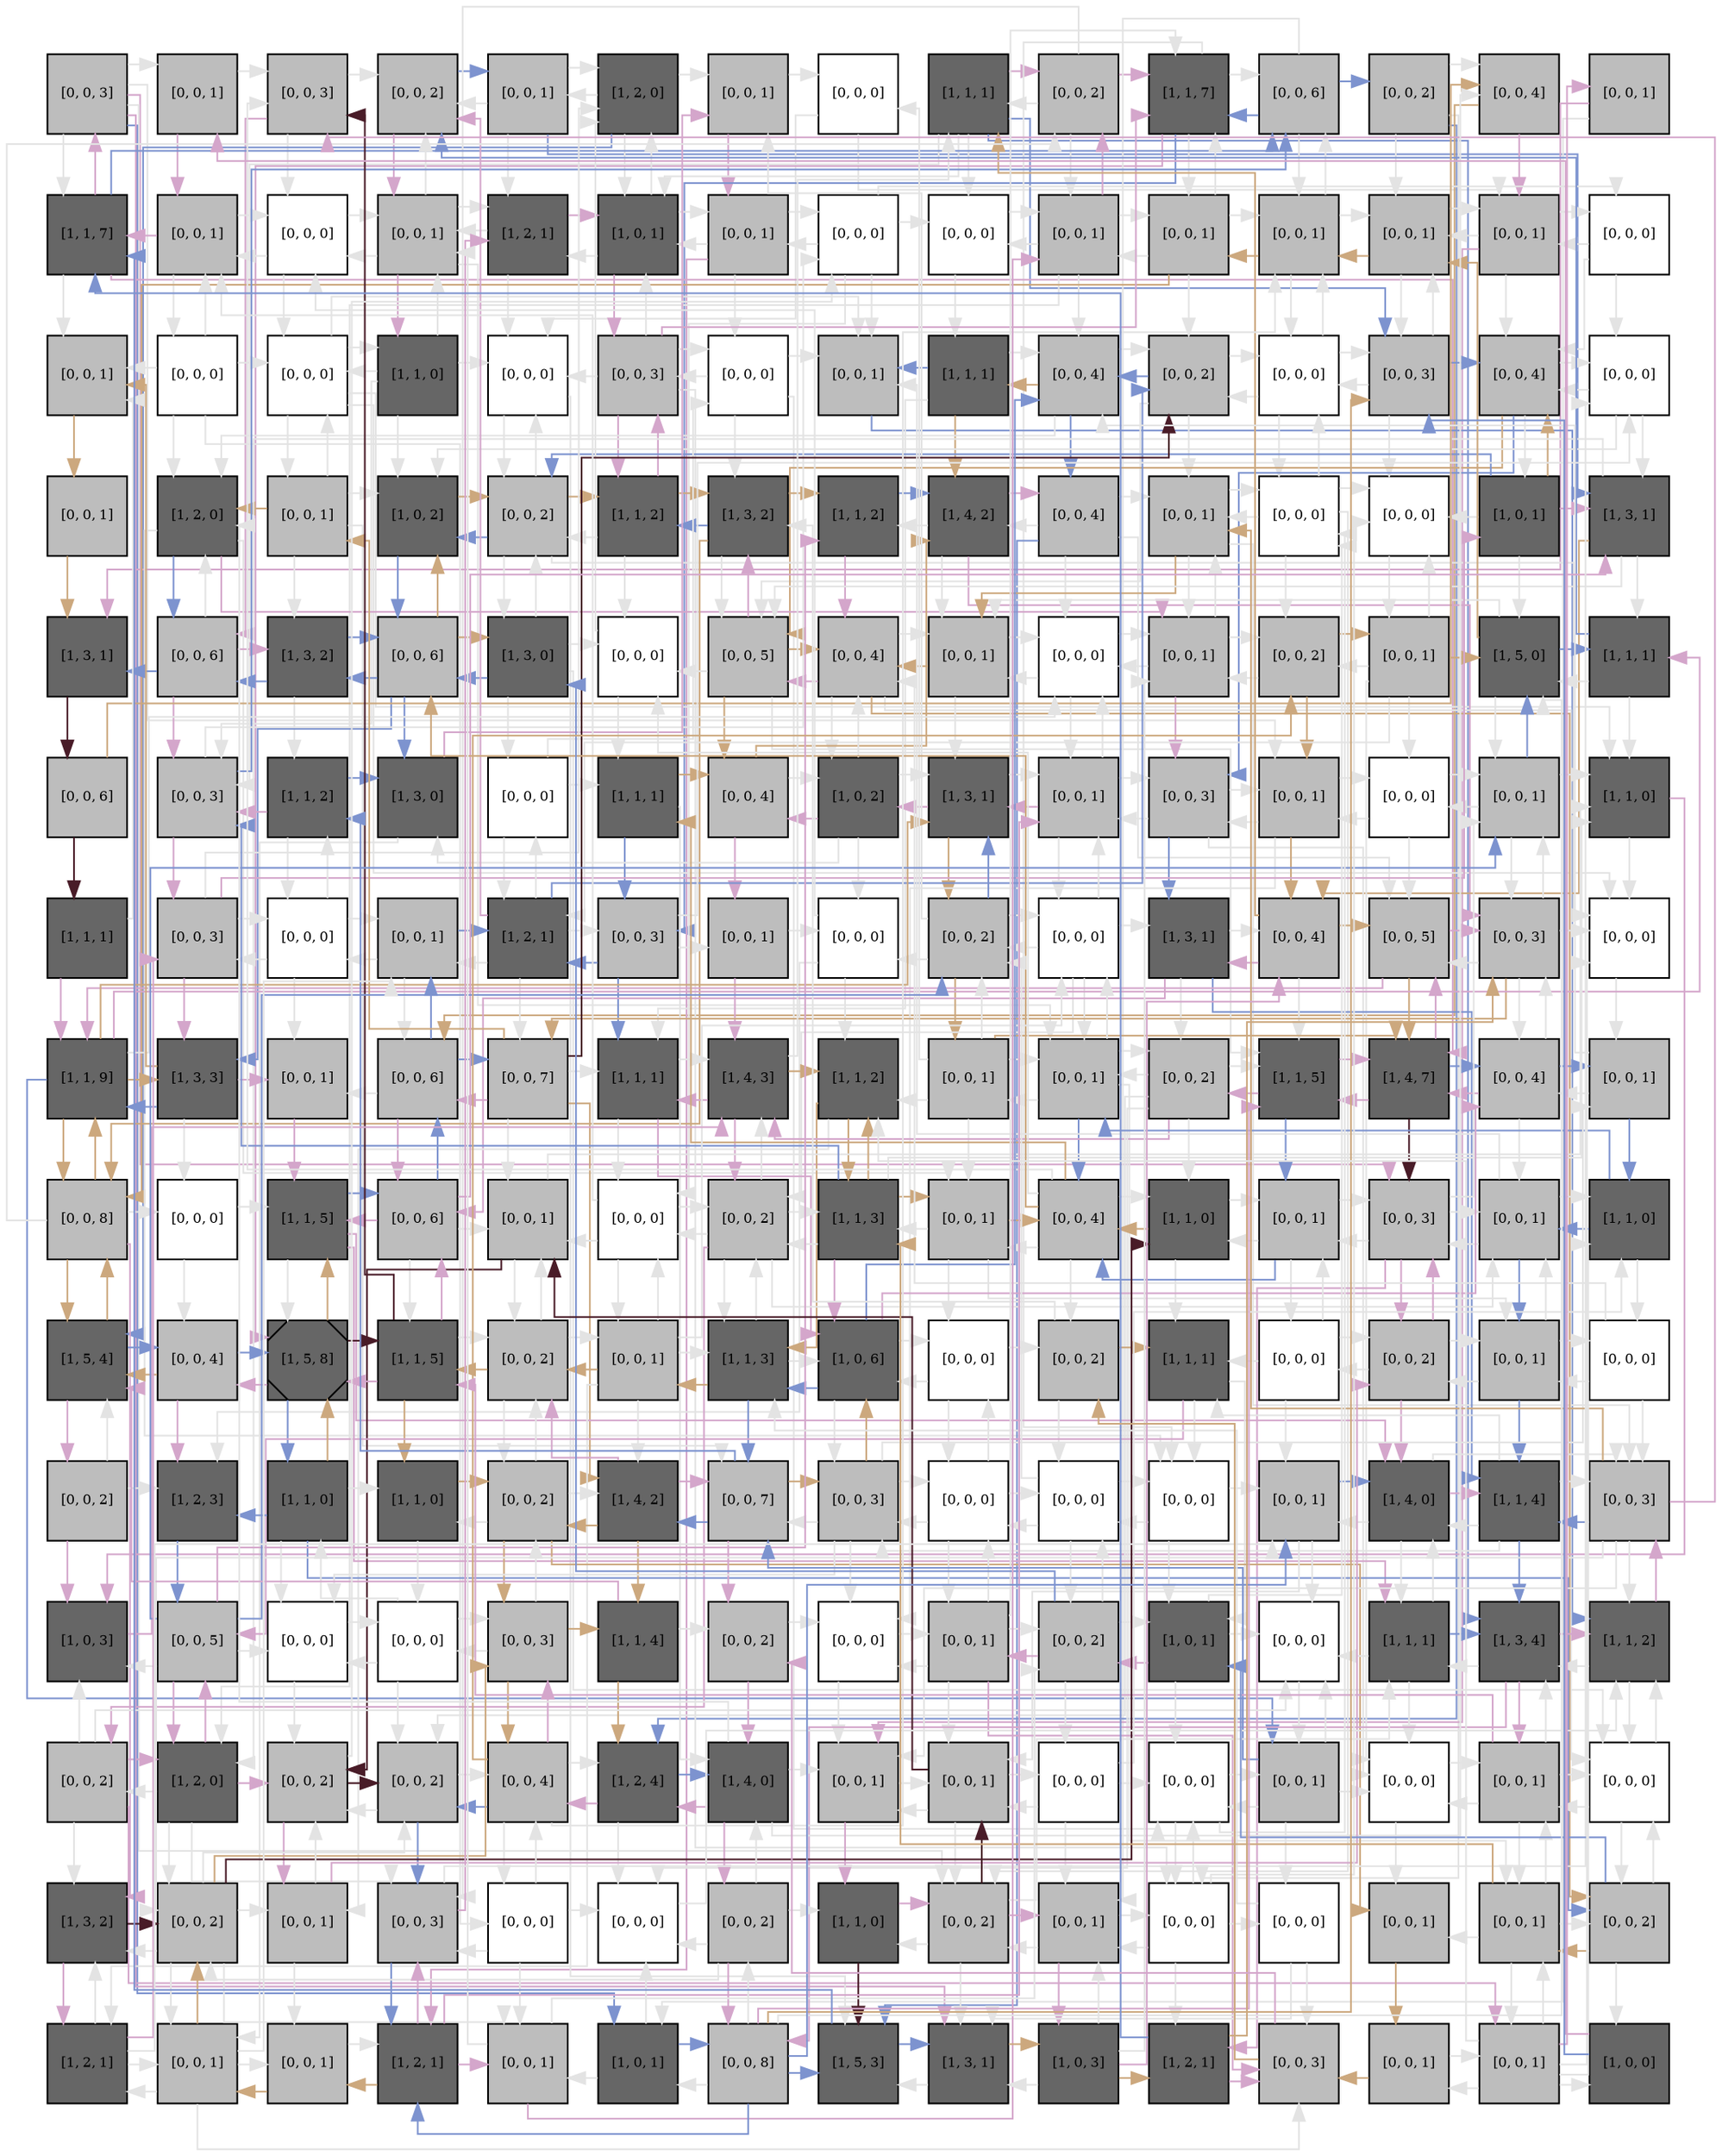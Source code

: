 digraph layout  {
rankdir=TB;
splines=ortho;
node [fixedsize=false, style=filled, width="0.6"];
edge [constraint=false];
0 [fillcolor="#bdbdbd", fontsize=8, label="[0, 0, 3]", shape=square, tooltip="name: None,\nin_degree: 1,\nout_degree: 7"];
1 [fillcolor="#bdbdbd", fontsize=8, label="[0, 0, 1]", shape=square, tooltip="name: None,\nin_degree: 2,\nout_degree: 2"];
2 [fillcolor="#bdbdbd", fontsize=8, label="[0, 0, 3]", shape=square, tooltip="name: None,\nin_degree: 4,\nout_degree: 3"];
3 [fillcolor="#bdbdbd", fontsize=8, label="[0, 0, 2]", shape=square, tooltip="name: None,\nin_degree: 5,\nout_degree: 2"];
4 [fillcolor="#bdbdbd", fontsize=8, label="[0, 0, 1]", shape=square, tooltip="name: None,\nin_degree: 2,\nout_degree: 4"];
5 [fillcolor="#666666", fontsize=8, label="[1, 2, 0]", shape=square, tooltip="name:  PIP3 ,\nin_degree: 4,\nout_degree: 4"];
6 [fillcolor="#bdbdbd", fontsize=8, label="[0, 0, 1]", shape=square, tooltip="name: None,\nin_degree: 3,\nout_degree: 2"];
7 [fillcolor="#FFFFFF", fontsize=8, label="[0, 0, 0]", shape=square, tooltip="name: None,\nin_degree: 2,\nout_degree: 2"];
8 [fillcolor="#666666", fontsize=8, label="[1, 1, 1]", shape=square, tooltip="name:  IL6 ,\nin_degree: 3,\nout_degree: 6"];
9 [fillcolor="#bdbdbd", fontsize=8, label="[0, 0, 2]", shape=square, tooltip="name: None,\nin_degree: 3,\nout_degree: 4"];
10 [fillcolor="#666666", fontsize=8, label="[1, 1, 7]", shape=square, tooltip="name:  MEKK ,\nin_degree: 5,\nout_degree: 5"];
11 [fillcolor="#bdbdbd", fontsize=8, label="[0, 0, 6]", shape=square, tooltip="name: None,\nin_degree: 4,\nout_degree: 4"];
12 [fillcolor="#bdbdbd", fontsize=8, label="[0, 0, 2]", shape=square, tooltip="name: None,\nin_degree: 1,\nout_degree: 4"];
13 [fillcolor="#bdbdbd", fontsize=8, label="[0, 0, 4]", shape=square, tooltip="name: None,\nin_degree: 3,\nout_degree: 2"];
14 [fillcolor="#bdbdbd", fontsize=8, label="[0, 0, 1]", shape=square, tooltip="name: None,\nin_degree: 1,\nout_degree: 2"];
15 [fillcolor="#666666", fontsize=8, label="[1, 1, 7]", shape=square, tooltip="name:  Prot ,\nin_degree: 4,\nout_degree: 4"];
16 [fillcolor="#bdbdbd", fontsize=8, label="[0, 0, 1]", shape=square, tooltip="name: None,\nin_degree: 4,\nout_degree: 3"];
17 [fillcolor="#FFFFFF", fontsize=8, label="[0, 0, 0]", shape=square, tooltip="name: None,\nin_degree: 4,\nout_degree: 3"];
18 [fillcolor="#bdbdbd", fontsize=8, label="[0, 0, 1]", shape=square, tooltip="name: None,\nin_degree: 5,\nout_degree: 5"];
19 [fillcolor="#666666", fontsize=8, label="[1, 2, 1]", shape=square, tooltip="name:  JAK1 ,\nin_degree: 4,\nout_degree: 3"];
20 [fillcolor="#666666", fontsize=8, label="[1, 0, 1]", shape=square, tooltip="name: Bort,\nin_degree: 5,\nout_degree: 4"];
21 [fillcolor="#bdbdbd", fontsize=8, label="[0, 0, 1]", shape=square, tooltip="name: None,\nin_degree: 3,\nout_degree: 4"];
22 [fillcolor="#FFFFFF", fontsize=8, label="[0, 0, 0]", shape=square, tooltip="name: None,\nin_degree: 3,\nout_degree: 5"];
23 [fillcolor="#FFFFFF", fontsize=8, label="[0, 0, 0]", shape=square, tooltip="name: None,\nin_degree: 3,\nout_degree: 2"];
24 [fillcolor="#bdbdbd", fontsize=8, label="[0, 0, 1]", shape=square, tooltip="name: None,\nin_degree: 4,\nout_degree: 5"];
25 [fillcolor="#bdbdbd", fontsize=8, label="[0, 0, 1]", shape=square, tooltip="name: None,\nin_degree: 3,\nout_degree: 5"];
26 [fillcolor="#bdbdbd", fontsize=8, label="[0, 0, 1]", shape=square, tooltip="name: None,\nin_degree: 5,\nout_degree: 4"];
27 [fillcolor="#bdbdbd", fontsize=8, label="[0, 0, 1]", shape=square, tooltip="name: None,\nin_degree: 5,\nout_degree: 3"];
28 [fillcolor="#bdbdbd", fontsize=8, label="[0, 0, 1]", shape=square, tooltip="name: None,\nin_degree: 4,\nout_degree: 4"];
29 [fillcolor="#FFFFFF", fontsize=8, label="[0, 0, 0]", shape=square, tooltip="name: None,\nin_degree: 2,\nout_degree: 3"];
30 [fillcolor="#bdbdbd", fontsize=8, label="[0, 0, 1]", shape=square, tooltip="name: None,\nin_degree: 4,\nout_degree: 1"];
31 [fillcolor="#FFFFFF", fontsize=8, label="[0, 0, 0]", shape=square, tooltip="name: None,\nin_degree: 1,\nout_degree: 5"];
32 [fillcolor="#FFFFFF", fontsize=8, label="[0, 0, 0]", shape=square, tooltip="name: None,\nin_degree: 4,\nout_degree: 5"];
33 [fillcolor="#666666", fontsize=8, label="[1, 1, 0]", shape=square, tooltip="name:  Cytc ,\nin_degree: 2,\nout_degree: 5"];
34 [fillcolor="#FFFFFF", fontsize=8, label="[0, 0, 0]", shape=square, tooltip="name: None,\nin_degree: 5,\nout_degree: 2"];
35 [fillcolor="#bdbdbd", fontsize=8, label="[0, 0, 3]", shape=square, tooltip="name: None,\nin_degree: 3,\nout_degree: 6"];
36 [fillcolor="#FFFFFF", fontsize=8, label="[0, 0, 0]", shape=square, tooltip="name: None,\nin_degree: 3,\nout_degree: 4"];
37 [fillcolor="#bdbdbd", fontsize=8, label="[0, 0, 1]", shape=square, tooltip="name: None,\nin_degree: 5,\nout_degree: 1"];
38 [fillcolor="#666666", fontsize=8, label="[1, 1, 1]", shape=square, tooltip="name:  Cl_PARP ,\nin_degree: 2,\nout_degree: 4"];
39 [fillcolor="#bdbdbd", fontsize=8, label="[0, 0, 4]", shape=square, tooltip="name: None,\nin_degree: 5,\nout_degree: 4"];
40 [fillcolor="#bdbdbd", fontsize=8, label="[0, 0, 2]", shape=square, tooltip="name: None,\nin_degree: 5,\nout_degree: 4"];
41 [fillcolor="#FFFFFF", fontsize=8, label="[0, 0, 0]", shape=square, tooltip="name: None,\nin_degree: 4,\nout_degree: 4"];
42 [fillcolor="#bdbdbd", fontsize=8, label="[0, 0, 3]", shape=square, tooltip="name: None,\nin_degree: 5,\nout_degree: 4"];
43 [fillcolor="#bdbdbd", fontsize=8, label="[0, 0, 4]", shape=square, tooltip="name: None,\nin_degree: 5,\nout_degree: 4"];
44 [fillcolor="#FFFFFF", fontsize=8, label="[0, 0, 0]", shape=square, tooltip="name: None,\nin_degree: 4,\nout_degree: 3"];
45 [fillcolor="#bdbdbd", fontsize=8, label="[0, 0, 1]", shape=square, tooltip="name: None,\nin_degree: 1,\nout_degree: 1"];
46 [fillcolor="#666666", fontsize=8, label="[1, 2, 0]", shape=square, tooltip="name:  ATM ,\nin_degree: 5,\nout_degree: 4"];
47 [fillcolor="#bdbdbd", fontsize=8, label="[0, 0, 1]", shape=square, tooltip="name: None,\nin_degree: 2,\nout_degree: 5"];
48 [fillcolor="#666666", fontsize=8, label="[1, 0, 2]", shape=square, tooltip="name: X,\nin_degree: 5,\nout_degree: 2"];
49 [fillcolor="#bdbdbd", fontsize=8, label="[0, 0, 2]", shape=square, tooltip="name: None,\nin_degree: 5,\nout_degree: 5"];
50 [fillcolor="#666666", fontsize=8, label="[1, 1, 2]", shape=square, tooltip="name:  RAC ,\nin_degree: 3,\nout_degree: 4"];
51 [fillcolor="#666666", fontsize=8, label="[1, 3, 2]", shape=square, tooltip="name:  Cas8 ,\nin_degree: 4,\nout_degree: 4"];
52 [fillcolor="#666666", fontsize=8, label="[1, 1, 2]", shape=square, tooltip="name:  CDK6 ,\nin_degree: 3,\nout_degree: 2"];
53 [fillcolor="#666666", fontsize=8, label="[1, 4, 2]", shape=square, tooltip="name:  p27 ,\nin_degree: 4,\nout_degree: 4"];
54 [fillcolor="#bdbdbd", fontsize=8, label="[0, 0, 4]", shape=square, tooltip="name: None,\nin_degree: 2,\nout_degree: 5"];
55 [fillcolor="#bdbdbd", fontsize=8, label="[0, 0, 1]", shape=square, tooltip="name: None,\nin_degree: 5,\nout_degree: 4"];
56 [fillcolor="#FFFFFF", fontsize=8, label="[0, 0, 0]", shape=square, tooltip="name: None,\nin_degree: 4,\nout_degree: 5"];
57 [fillcolor="#FFFFFF", fontsize=8, label="[0, 0, 0]", shape=square, tooltip="name: None,\nin_degree: 5,\nout_degree: 1"];
58 [fillcolor="#666666", fontsize=8, label="[1, 0, 1]", shape=square, tooltip="name:  TNFAR ,\nin_degree: 2,\nout_degree: 5"];
59 [fillcolor="#666666", fontsize=8, label="[1, 3, 1]", shape=square, tooltip="name:  CDK4 ,\nin_degree: 4,\nout_degree: 4"];
60 [fillcolor="#666666", fontsize=8, label="[1, 3, 1]", shape=square, tooltip="name:  Cas3 ,\nin_degree: 3,\nout_degree: 1"];
61 [fillcolor="#bdbdbd", fontsize=8, label="[0, 0, 6]", shape=square, tooltip="name: None,\nin_degree: 3,\nout_degree: 4"];
62 [fillcolor="#666666", fontsize=8, label="[1, 3, 2]", shape=square, tooltip="name:  CYCD ,\nin_degree: 3,\nout_degree: 3"];
63 [fillcolor="#bdbdbd", fontsize=8, label="[0, 0, 6]", shape=square, tooltip="name: None,\nin_degree: 4,\nout_degree: 5"];
64 [fillcolor="#666666", fontsize=8, label="[1, 3, 0]", shape=square, tooltip="name:  Cas9 ,\nin_degree: 3,\nout_degree: 5"];
65 [fillcolor="#FFFFFF", fontsize=8, label="[0, 0, 0]", shape=square, tooltip="name: None,\nin_degree: 4,\nout_degree: 2"];
66 [fillcolor="#bdbdbd", fontsize=8, label="[0, 0, 5]", shape=square, tooltip="name: None,\nin_degree: 5,\nout_degree: 5"];
67 [fillcolor="#bdbdbd", fontsize=8, label="[0, 0, 4]", shape=square, tooltip="name: None,\nin_degree: 5,\nout_degree: 5"];
68 [fillcolor="#bdbdbd", fontsize=8, label="[0, 0, 1]", shape=square, tooltip="name: None,\nin_degree: 5,\nout_degree: 3"];
69 [fillcolor="#FFFFFF", fontsize=8, label="[0, 0, 0]", shape=square, tooltip="name: None,\nin_degree: 5,\nout_degree: 3"];
70 [fillcolor="#bdbdbd", fontsize=8, label="[0, 0, 1]", shape=square, tooltip="name: None,\nin_degree: 5,\nout_degree: 4"];
71 [fillcolor="#bdbdbd", fontsize=8, label="[0, 0, 2]", shape=square, tooltip="name: None,\nin_degree: 4,\nout_degree: 3"];
72 [fillcolor="#bdbdbd", fontsize=8, label="[0, 0, 1]", shape=square, tooltip="name: None,\nin_degree: 2,\nout_degree: 6"];
73 [fillcolor="#666666", fontsize=8, label="[1, 5, 0]", shape=square, tooltip="name:  p21 ,\nin_degree: 5,\nout_degree: 4"];
74 [fillcolor="#666666", fontsize=8, label="[1, 1, 1]", shape=square, tooltip="name:  GROWTH ,\nin_degree: 3,\nout_degree: 3"];
75 [fillcolor="#bdbdbd", fontsize=8, label="[0, 0, 6]", shape=square, tooltip="name: None,\nin_degree: 1,\nout_degree: 2"];
76 [fillcolor="#bdbdbd", fontsize=8, label="[0, 0, 3]", shape=square, tooltip="name: None,\nin_degree: 5,\nout_degree: 3"];
77 [fillcolor="#666666", fontsize=8, label="[1, 1, 2]", shape=square, tooltip="name:  PTEN ,\nin_degree: 3,\nout_degree: 3"];
78 [fillcolor="#666666", fontsize=8, label="[1, 3, 0]", shape=square, tooltip="name:  RIP ,\nin_degree: 3,\nout_degree: 2"];
79 [fillcolor="#FFFFFF", fontsize=8, label="[0, 0, 0]", shape=square, tooltip="name: None,\nin_degree: 2,\nout_degree: 3"];
80 [fillcolor="#666666", fontsize=8, label="[1, 1, 1]", shape=square, tooltip="name:  MITO ,\nin_degree: 3,\nout_degree: 3"];
81 [fillcolor="#bdbdbd", fontsize=8, label="[0, 0, 4]", shape=square, tooltip="name: None,\nin_degree: 3,\nout_degree: 3"];
82 [fillcolor="#666666", fontsize=8, label="[1, 0, 2]", shape=square, tooltip="name:  TNFA ,\nin_degree: 3,\nout_degree: 5"];
83 [fillcolor="#666666", fontsize=8, label="[1, 3, 1]", shape=square, tooltip="name:  IKK ,\nin_degree: 5,\nout_degree: 3"];
84 [fillcolor="#bdbdbd", fontsize=8, label="[0, 0, 1]", shape=square, tooltip="name: None,\nin_degree: 5,\nout_degree: 4"];
85 [fillcolor="#bdbdbd", fontsize=8, label="[0, 0, 3]", shape=square, tooltip="name: None,\nin_degree: 4,\nout_degree: 4"];
86 [fillcolor="#bdbdbd", fontsize=8, label="[0, 0, 1]", shape=square, tooltip="name: None,\nin_degree: 4,\nout_degree: 4"];
87 [fillcolor="#FFFFFF", fontsize=8, label="[0, 0, 0]", shape=square, tooltip="name: None,\nin_degree: 3,\nout_degree: 3"];
88 [fillcolor="#bdbdbd", fontsize=8, label="[0, 0, 1]", shape=square, tooltip="name: None,\nin_degree: 5,\nout_degree: 4"];
89 [fillcolor="#666666", fontsize=8, label="[1, 1, 0]", shape=square, tooltip="name:  cJun ,\nin_degree: 5,\nout_degree: 2"];
90 [fillcolor="#666666", fontsize=8, label="[1, 1, 1]", shape=square, tooltip="name:  BAD ,\nin_degree: 1,\nout_degree: 2"];
91 [fillcolor="#bdbdbd", fontsize=8, label="[0, 0, 3]", shape=square, tooltip="name: None,\nin_degree: 3,\nout_degree: 4"];
92 [fillcolor="#FFFFFF", fontsize=8, label="[0, 0, 0]", shape=square, tooltip="name: None,\nin_degree: 3,\nout_degree: 4"];
93 [fillcolor="#bdbdbd", fontsize=8, label="[0, 0, 1]", shape=square, tooltip="name: None,\nin_degree: 4,\nout_degree: 3"];
94 [fillcolor="#666666", fontsize=8, label="[1, 2, 1]", shape=square, tooltip="name:  JNK ,\nin_degree: 4,\nout_degree: 6"];
95 [fillcolor="#bdbdbd", fontsize=8, label="[0, 0, 3]", shape=square, tooltip="name: None,\nin_degree: 3,\nout_degree: 4"];
96 [fillcolor="#bdbdbd", fontsize=8, label="[0, 0, 1]", shape=square, tooltip="name: None,\nin_degree: 2,\nout_degree: 2"];
97 [fillcolor="#FFFFFF", fontsize=8, label="[0, 0, 0]", shape=square, tooltip="name: None,\nin_degree: 3,\nout_degree: 3"];
98 [fillcolor="#bdbdbd", fontsize=8, label="[0, 0, 2]", shape=square, tooltip="name: None,\nin_degree: 5,\nout_degree: 5"];
99 [fillcolor="#FFFFFF", fontsize=8, label="[0, 0, 0]", shape=square, tooltip="name: None,\nin_degree: 4,\nout_degree: 5"];
100 [fillcolor="#666666", fontsize=8, label="[1, 3, 1]", shape=square, tooltip="name:  JAK2 ,\nin_degree: 3,\nout_degree: 4"];
101 [fillcolor="#bdbdbd", fontsize=8, label="[0, 0, 4]", shape=square, tooltip="name: None,\nin_degree: 4,\nout_degree: 4"];
102 [fillcolor="#bdbdbd", fontsize=8, label="[0, 0, 5]", shape=square, tooltip="name: None,\nin_degree: 5,\nout_degree: 3"];
103 [fillcolor="#bdbdbd", fontsize=8, label="[0, 0, 3]", shape=square, tooltip="name: None,\nin_degree: 5,\nout_degree: 5"];
104 [fillcolor="#FFFFFF", fontsize=8, label="[0, 0, 0]", shape=square, tooltip="name: None,\nin_degree: 5,\nout_degree: 1"];
105 [fillcolor="#666666", fontsize=8, label="[1, 1, 9]", shape=square, tooltip="name:  CYCE ,\nin_degree: 4,\nout_degree: 6"];
106 [fillcolor="#666666", fontsize=8, label="[1, 3, 3]", shape=square, tooltip="name:  MDM ,\nin_degree: 3,\nout_degree: 4"];
107 [fillcolor="#bdbdbd", fontsize=8, label="[0, 0, 1]", shape=square, tooltip="name: None,\nin_degree: 3,\nout_degree: 1"];
108 [fillcolor="#bdbdbd", fontsize=8, label="[0, 0, 6]", shape=square, tooltip="name: None,\nin_degree: 4,\nout_degree: 4"];
109 [fillcolor="#bdbdbd", fontsize=8, label="[0, 0, 7]", shape=square, tooltip="name: None,\nin_degree: 3,\nout_degree: 6"];
110 [fillcolor="#666666", fontsize=8, label="[1, 1, 1]", shape=square, tooltip="name:  pIKB ,\nin_degree: 4,\nout_degree: 3"];
111 [fillcolor="#666666", fontsize=8, label="[1, 4, 3]", shape=square, tooltip="name:  XIAP ,\nin_degree: 5,\nout_degree: 4"];
112 [fillcolor="#666666", fontsize=8, label="[1, 1, 2]", shape=square, tooltip="name:  MEK1 ,\nin_degree: 5,\nout_degree: 3"];
113 [fillcolor="#bdbdbd", fontsize=8, label="[0, 0, 1]", shape=square, tooltip="name: None,\nin_degree: 2,\nout_degree: 6"];
114 [fillcolor="#bdbdbd", fontsize=8, label="[0, 0, 1]", shape=square, tooltip="name: None,\nin_degree: 5,\nout_degree: 5"];
115 [fillcolor="#bdbdbd", fontsize=8, label="[0, 0, 2]", shape=square, tooltip="name: None,\nin_degree: 3,\nout_degree: 6"];
116 [fillcolor="#666666", fontsize=8, label="[1, 1, 5]", shape=square, tooltip="name:  MAPK ,\nin_degree: 5,\nout_degree: 3"];
117 [fillcolor="#666666", fontsize=8, label="[1, 4, 7]", shape=square, tooltip="name:  BAX ,\nin_degree: 5,\nout_degree: 4"];
118 [fillcolor="#bdbdbd", fontsize=8, label="[0, 0, 4]", shape=square, tooltip="name: None,\nin_degree: 4,\nout_degree: 4"];
119 [fillcolor="#bdbdbd", fontsize=8, label="[0, 0, 1]", shape=square, tooltip="name: None,\nin_degree: 3,\nout_degree: 3"];
120 [fillcolor="#bdbdbd", fontsize=8, label="[0, 0, 8]", shape=square, tooltip="name: None,\nin_degree: 4,\nout_degree: 5"];
121 [fillcolor="#FFFFFF", fontsize=8, label="[0, 0, 0]", shape=square, tooltip="name: None,\nin_degree: 2,\nout_degree: 2"];
122 [fillcolor="#666666", fontsize=8, label="[1, 1, 5]", shape=square, tooltip="name:  DNAPK ,\nin_degree: 4,\nout_degree: 4"];
123 [fillcolor="#bdbdbd", fontsize=8, label="[0, 0, 6]", shape=square, tooltip="name: None,\nin_degree: 4,\nout_degree: 5"];
124 [fillcolor="#bdbdbd", fontsize=8, label="[0, 0, 1]", shape=square, tooltip="name: None,\nin_degree: 5,\nout_degree: 3"];
125 [fillcolor="#FFFFFF", fontsize=8, label="[0, 0, 0]", shape=square, tooltip="name: None,\nin_degree: 4,\nout_degree: 4"];
126 [fillcolor="#bdbdbd", fontsize=8, label="[0, 0, 2]", shape=square, tooltip="name: None,\nin_degree: 5,\nout_degree: 6"];
127 [fillcolor="#666666", fontsize=8, label="[1, 1, 3]", shape=square, tooltip="name:  CIAP ,\nin_degree: 4,\nout_degree: 6"];
128 [fillcolor="#bdbdbd", fontsize=8, label="[0, 0, 1]", shape=square, tooltip="name: None,\nin_degree: 4,\nout_degree: 4"];
129 [fillcolor="#bdbdbd", fontsize=8, label="[0, 0, 4]", shape=square, tooltip="name: None,\nin_degree: 4,\nout_degree: 7"];
130 [fillcolor="#666666", fontsize=8, label="[1, 1, 0]", shape=square, tooltip="name:  STAT3 ,\nin_degree: 4,\nout_degree: 3"];
131 [fillcolor="#bdbdbd", fontsize=8, label="[0, 0, 1]", shape=square, tooltip="name: None,\nin_degree: 4,\nout_degree: 4"];
132 [fillcolor="#bdbdbd", fontsize=8, label="[0, 0, 3]", shape=square, tooltip="name: None,\nin_degree: 5,\nout_degree: 5"];
133 [fillcolor="#bdbdbd", fontsize=8, label="[0, 0, 1]", shape=square, tooltip="name: None,\nin_degree: 5,\nout_degree: 4"];
134 [fillcolor="#666666", fontsize=8, label="[1, 1, 0]", shape=square, tooltip="name:  ERK ,\nin_degree: 4,\nout_degree: 3"];
135 [fillcolor="#666666", fontsize=8, label="[1, 5, 4]", shape=square, tooltip="name:  Bclxl ,\nin_degree: 5,\nout_degree: 3"];
136 [fillcolor="#bdbdbd", fontsize=8, label="[0, 0, 4]", shape=square, tooltip="name: None,\nin_degree: 3,\nout_degree: 3"];
137 [fillcolor="#666666", fontsize=8, label="[1, 5, 8]", shape=Msquare, tooltip="name:  BID ,\nin_degree: 5,\nout_degree: 4"];
138 [fillcolor="#666666", fontsize=8, label="[1, 1, 5]", shape=square, tooltip="name:  MKK4 ,\nin_degree: 4,\nout_degree: 5"];
139 [fillcolor="#bdbdbd", fontsize=8, label="[0, 0, 2]", shape=square, tooltip="name: None,\nin_degree: 5,\nout_degree: 4"];
140 [fillcolor="#bdbdbd", fontsize=8, label="[0, 0, 1]", shape=square, tooltip="name: None,\nin_degree: 3,\nout_degree: 6"];
141 [fillcolor="#666666", fontsize=8, label="[1, 1, 3]", shape=square, tooltip="name:  Smac ,\nin_degree: 5,\nout_degree: 4"];
142 [fillcolor="#666666", fontsize=8, label="[1, 0, 6]", shape=square, tooltip="name:  Bort ,\nin_degree: 5,\nout_degree: 5"];
143 [fillcolor="#FFFFFF", fontsize=8, label="[0, 0, 0]", shape=square, tooltip="name: None,\nin_degree: 3,\nout_degree: 3"];
144 [fillcolor="#bdbdbd", fontsize=8, label="[0, 0, 2]", shape=square, tooltip="name: None,\nin_degree: 3,\nout_degree: 3"];
145 [fillcolor="#666666", fontsize=8, label="[1, 1, 1]", shape=square, tooltip="name:  NIK ,\nin_degree: 4,\nout_degree: 3"];
146 [fillcolor="#FFFFFF", fontsize=8, label="[0, 0, 0]", shape=square, tooltip="name: None,\nin_degree: 2,\nout_degree: 4"];
147 [fillcolor="#bdbdbd", fontsize=8, label="[0, 0, 2]", shape=square, tooltip="name: None,\nin_degree: 4,\nout_degree: 4"];
148 [fillcolor="#bdbdbd", fontsize=8, label="[0, 0, 1]", shape=square, tooltip="name: None,\nin_degree: 4,\nout_degree: 4"];
149 [fillcolor="#FFFFFF", fontsize=8, label="[0, 0, 0]", shape=square, tooltip="name: None,\nin_degree: 2,\nout_degree: 3"];
150 [fillcolor="#bdbdbd", fontsize=8, label="[0, 0, 2]", shape=square, tooltip="name: None,\nin_degree: 1,\nout_degree: 3"];
151 [fillcolor="#666666", fontsize=8, label="[1, 2, 3]", shape=square, tooltip="name:  PI3K ,\nin_degree: 4,\nout_degree: 1"];
152 [fillcolor="#666666", fontsize=8, label="[1, 1, 0]", shape=square, tooltip="name:  AKT ,\nin_degree: 2,\nout_degree: 5"];
153 [fillcolor="#666666", fontsize=8, label="[1, 1, 0]", shape=square, tooltip="name:  TRAF3 ,\nin_degree: 3,\nout_degree: 2"];
154 [fillcolor="#bdbdbd", fontsize=8, label="[0, 0, 2]", shape=square, tooltip="name: None,\nin_degree: 4,\nout_degree: 5"];
155 [fillcolor="#666666", fontsize=8, label="[1, 4, 2]", shape=square, tooltip="name:  p53 ,\nin_degree: 4,\nout_degree: 4"];
156 [fillcolor="#bdbdbd", fontsize=8, label="[0, 0, 7]", shape=square, tooltip="name: None,\nin_degree: 5,\nout_degree: 4"];
157 [fillcolor="#bdbdbd", fontsize=8, label="[0, 0, 3]", shape=square, tooltip="name: None,\nin_degree: 4,\nout_degree: 6"];
158 [fillcolor="#FFFFFF", fontsize=8, label="[0, 0, 0]", shape=square, tooltip="name: None,\nin_degree: 4,\nout_degree: 4"];
159 [fillcolor="#FFFFFF", fontsize=8, label="[0, 0, 0]", shape=square, tooltip="name: None,\nin_degree: 4,\nout_degree: 4"];
160 [fillcolor="#FFFFFF", fontsize=8, label="[0, 0, 0]", shape=square, tooltip="name: None,\nin_degree: 4,\nout_degree: 3"];
161 [fillcolor="#bdbdbd", fontsize=8, label="[0, 0, 1]", shape=square, tooltip="name: None,\nin_degree: 5,\nout_degree: 3"];
162 [fillcolor="#666666", fontsize=8, label="[1, 4, 0]", shape=square, tooltip="name:  BCL2 ,\nin_degree: 5,\nout_degree: 4"];
163 [fillcolor="#666666", fontsize=8, label="[1, 1, 4]", shape=square, tooltip="name:  Apo ,\nin_degree: 4,\nout_degree: 5"];
164 [fillcolor="#bdbdbd", fontsize=8, label="[0, 0, 3]", shape=square, tooltip="name: None,\nin_degree: 5,\nout_degree: 6"];
165 [fillcolor="#666666", fontsize=8, label="[1, 0, 3]", shape=square, tooltip="name: TNFA,\nin_degree: 4,\nout_degree: 1"];
166 [fillcolor="#bdbdbd", fontsize=8, label="[0, 0, 5]", shape=square, tooltip="name: None,\nin_degree: 3,\nout_degree: 6"];
167 [fillcolor="#FFFFFF", fontsize=8, label="[0, 0, 0]", shape=square, tooltip="name: None,\nin_degree: 4,\nout_degree: 2"];
168 [fillcolor="#FFFFFF", fontsize=8, label="[0, 0, 0]", shape=square, tooltip="name: None,\nin_degree: 3,\nout_degree: 4"];
169 [fillcolor="#bdbdbd", fontsize=8, label="[0, 0, 3]", shape=square, tooltip="name: None,\nin_degree: 4,\nout_degree: 4"];
170 [fillcolor="#666666", fontsize=8, label="[1, 1, 4]", shape=square, tooltip="name:  RAF ,\nin_degree: 2,\nout_degree: 3"];
171 [fillcolor="#bdbdbd", fontsize=8, label="[0, 0, 2]", shape=square, tooltip="name: None,\nin_degree: 3,\nout_degree: 2"];
172 [fillcolor="#FFFFFF", fontsize=8, label="[0, 0, 0]", shape=square, tooltip="name: None,\nin_degree: 4,\nout_degree: 2"];
173 [fillcolor="#bdbdbd", fontsize=8, label="[0, 0, 1]", shape=square, tooltip="name: None,\nin_degree: 3,\nout_degree: 6"];
174 [fillcolor="#bdbdbd", fontsize=8, label="[0, 0, 2]", shape=square, tooltip="name: None,\nin_degree: 4,\nout_degree: 5"];
175 [fillcolor="#666666", fontsize=8, label="[1, 0, 1]", shape=square, tooltip="name:  X ,\nin_degree: 4,\nout_degree: 4"];
176 [fillcolor="#FFFFFF", fontsize=8, label="[0, 0, 0]", shape=square, tooltip="name: None,\nin_degree: 5,\nout_degree: 1"];
177 [fillcolor="#666666", fontsize=8, label="[1, 1, 1]", shape=square, tooltip="name:  MEKK2 ,\nin_degree: 4,\nout_degree: 4"];
178 [fillcolor="#666666", fontsize=8, label="[1, 3, 4]", shape=square, tooltip="name:  MYC ,\nin_degree: 5,\nout_degree: 4"];
179 [fillcolor="#666666", fontsize=8, label="[1, 1, 2]", shape=square, tooltip="name:  FLIP ,\nin_degree: 5,\nout_degree: 3"];
180 [fillcolor="#bdbdbd", fontsize=8, label="[0, 0, 2]", shape=square, tooltip="name: None,\nin_degree: 2,\nout_degree: 5"];
181 [fillcolor="#666666", fontsize=8, label="[1, 2, 0]", shape=square, tooltip="name:  FasL ,\nin_degree: 4,\nout_degree: 5"];
182 [fillcolor="#bdbdbd", fontsize=8, label="[0, 0, 2]", shape=square, tooltip="name: None,\nin_degree: 5,\nout_degree: 3"];
183 [fillcolor="#bdbdbd", fontsize=8, label="[0, 0, 2]", shape=square, tooltip="name: None,\nin_degree: 5,\nout_degree: 3"];
184 [fillcolor="#bdbdbd", fontsize=8, label="[0, 0, 4]", shape=square, tooltip="name: None,\nin_degree: 4,\nout_degree: 6"];
185 [fillcolor="#666666", fontsize=8, label="[1, 2, 4]", shape=square, tooltip="name:  DNAdam ,\nin_degree: 4,\nout_degree: 3"];
186 [fillcolor="#666666", fontsize=8, label="[1, 4, 0]", shape=square, tooltip="name:  pNFKB ,\nin_degree: 4,\nout_degree: 5"];
187 [fillcolor="#bdbdbd", fontsize=8, label="[0, 0, 1]", shape=square, tooltip="name: None,\nin_degree: 5,\nout_degree: 2"];
188 [fillcolor="#bdbdbd", fontsize=8, label="[0, 0, 1]", shape=square, tooltip="name: None,\nin_degree: 5,\nout_degree: 4"];
189 [fillcolor="#FFFFFF", fontsize=8, label="[0, 0, 0]", shape=square, tooltip="name: None,\nin_degree: 2,\nout_degree: 4"];
190 [fillcolor="#FFFFFF", fontsize=8, label="[0, 0, 0]", shape=square, tooltip="name: None,\nin_degree: 5,\nout_degree: 3"];
191 [fillcolor="#bdbdbd", fontsize=8, label="[0, 0, 1]", shape=square, tooltip="name: None,\nin_degree: 3,\nout_degree: 5"];
192 [fillcolor="#FFFFFF", fontsize=8, label="[0, 0, 0]", shape=square, tooltip="name: None,\nin_degree: 5,\nout_degree: 2"];
193 [fillcolor="#bdbdbd", fontsize=8, label="[0, 0, 1]", shape=square, tooltip="name: None,\nin_degree: 4,\nout_degree: 5"];
194 [fillcolor="#FFFFFF", fontsize=8, label="[0, 0, 0]", shape=square, tooltip="name: None,\nin_degree: 5,\nout_degree: 3"];
195 [fillcolor="#666666", fontsize=8, label="[1, 3, 2]", shape=square, tooltip="name:  pRB ,\nin_degree: 4,\nout_degree: 2"];
196 [fillcolor="#bdbdbd", fontsize=8, label="[0, 0, 2]", shape=square, tooltip="name: None,\nin_degree: 5,\nout_degree: 7"];
197 [fillcolor="#bdbdbd", fontsize=8, label="[0, 0, 1]", shape=square, tooltip="name: None,\nin_degree: 3,\nout_degree: 3"];
198 [fillcolor="#bdbdbd", fontsize=8, label="[0, 0, 3]", shape=square, tooltip="name: None,\nin_degree: 5,\nout_degree: 3"];
199 [fillcolor="#FFFFFF", fontsize=8, label="[0, 0, 0]", shape=square, tooltip="name: None,\nin_degree: 2,\nout_degree: 4"];
200 [fillcolor="#FFFFFF", fontsize=8, label="[0, 0, 0]", shape=square, tooltip="name: None,\nin_degree: 5,\nout_degree: 1"];
201 [fillcolor="#bdbdbd", fontsize=8, label="[0, 0, 2]", shape=square, tooltip="name: None,\nin_degree: 2,\nout_degree: 5"];
202 [fillcolor="#666666", fontsize=8, label="[1, 1, 0]", shape=square, tooltip="name:  gp130 ,\nin_degree: 3,\nout_degree: 2"];
203 [fillcolor="#bdbdbd", fontsize=8, label="[0, 0, 2]", shape=square, tooltip="name: None,\nin_degree: 5,\nout_degree: 5"];
204 [fillcolor="#bdbdbd", fontsize=8, label="[0, 0, 1]", shape=square, tooltip="name: None,\nin_degree: 5,\nout_degree: 3"];
205 [fillcolor="#FFFFFF", fontsize=8, label="[0, 0, 0]", shape=square, tooltip="name: None,\nin_degree: 4,\nout_degree: 5"];
206 [fillcolor="#FFFFFF", fontsize=8, label="[0, 0, 0]", shape=square, tooltip="name: None,\nin_degree: 2,\nout_degree: 3"];
207 [fillcolor="#bdbdbd", fontsize=8, label="[0, 0, 1]", shape=square, tooltip="name: None,\nin_degree: 3,\nout_degree: 1"];
208 [fillcolor="#bdbdbd", fontsize=8, label="[0, 0, 1]", shape=square, tooltip="name: None,\nin_degree: 4,\nout_degree: 5"];
209 [fillcolor="#bdbdbd", fontsize=8, label="[0, 0, 2]", shape=square, tooltip="name: None,\nin_degree: 4,\nout_degree: 4"];
210 [fillcolor="#666666", fontsize=8, label="[1, 2, 1]", shape=square, tooltip="name:  CDK2 ,\nin_degree: 3,\nout_degree: 4"];
211 [fillcolor="#bdbdbd", fontsize=8, label="[0, 0, 1]", shape=square, tooltip="name: None,\nin_degree: 4,\nout_degree: 5"];
212 [fillcolor="#bdbdbd", fontsize=8, label="[0, 0, 1]", shape=square, tooltip="name: None,\nin_degree: 3,\nout_degree: 2"];
213 [fillcolor="#666666", fontsize=8, label="[1, 2, 1]", shape=square, tooltip="name:  STRESS ,\nin_degree: 4,\nout_degree: 4"];
214 [fillcolor="#bdbdbd", fontsize=8, label="[0, 0, 1]", shape=square, tooltip="name: None,\nin_degree: 4,\nout_degree: 3"];
215 [fillcolor="#666666", fontsize=8, label="[1, 0, 1]", shape=square, tooltip="name: SHP1,\nin_degree: 3,\nout_degree: 3"];
216 [fillcolor="#bdbdbd", fontsize=8, label="[0, 0, 8]", shape=square, tooltip="name: None,\nin_degree: 3,\nout_degree: 8"];
217 [fillcolor="#666666", fontsize=8, label="[1, 5, 3]", shape=square, tooltip="name:  pSTAT3 ,\nin_degree: 5,\nout_degree: 2"];
218 [fillcolor="#666666", fontsize=8, label="[1, 3, 1]", shape=square, tooltip="name:  RAS ,\nin_degree: 5,\nout_degree: 2"];
219 [fillcolor="#666666", fontsize=8, label="[1, 0, 3]", shape=square, tooltip="name: TNFAR,\nin_degree: 2,\nout_degree: 5"];
220 [fillcolor="#666666", fontsize=8, label="[1, 2, 1]", shape=square, tooltip="name:  Fas ,\nin_degree: 3,\nout_degree: 3"];
221 [fillcolor="#bdbdbd", fontsize=8, label="[0, 0, 3]", shape=square, tooltip="name: None,\nin_degree: 5,\nout_degree: 2"];
222 [fillcolor="#bdbdbd", fontsize=8, label="[0, 0, 1]", shape=square, tooltip="name: None,\nin_degree: 2,\nout_degree: 2"];
223 [fillcolor="#bdbdbd", fontsize=8, label="[0, 0, 1]", shape=square, tooltip="name: None,\nin_degree: 3,\nout_degree: 7"];
224 [fillcolor="#666666", fontsize=8, label="[1, 0, 0]", shape=square, tooltip="name:  SHP1 ,\nin_degree: 2,\nout_degree: 2"];
0 -> 1  [color=grey89, style="penwidth(0.1)", tooltip=" ", weight=1];
0 -> 15  [color=grey89, style="penwidth(0.1)", tooltip=" ", weight=1];
0 -> 215  [color="#7D93CF", style="penwidth(0.1)", tooltip="15( Prot ) to 213( STRESS )", weight=1];
0 -> 86  [color=grey89, style="penwidth(0.1)", tooltip=" ", weight=1];
0 -> 132  [color="#D4A6CB", style="penwidth(0.1)", tooltip="217( pSTAT3 ) to 162( BCL2 )", weight=1];
0 -> 218  [color="#D4A6CB", style="penwidth(0.1)", tooltip="224( SHP1 ) to 218( RAS )", weight=1];
0 -> 203  [color=grey89, style="penwidth(0.1)", tooltip=" ", weight=1];
1 -> 2  [color=grey89, style="penwidth(0.1)", tooltip=" ", weight=1];
1 -> 16  [color="#D4A6CB", style="penwidth(0.1)", tooltip="224( SHP1 ) to 218( RAS )", weight=1];
2 -> 3  [color=grey89, style="penwidth(0.1)", tooltip=" ", weight=1];
2 -> 17  [color=grey89, style="penwidth(0.1)", tooltip=" ", weight=1];
2 -> 61  [color="#D4A6CB", style="penwidth(0.1)", tooltip="178( MYC ) to 62( CYCD )", weight=1];
3 -> 4  [color="#7D93CF", style="penwidth(0.1)", tooltip="73( p21 ) to 59( CDK4 )", weight=1];
3 -> 18  [color="#D4A6CB", style="penwidth(0.1)", tooltip="80( MITO ) to 33( Cytc )", weight=1];
4 -> 3  [color=grey89, style="penwidth(0.1)", tooltip=" ", weight=1];
4 -> 5  [color=grey89, style="penwidth(0.1)", tooltip=" ", weight=1];
4 -> 19  [color=grey89, style="penwidth(0.1)", tooltip=" ", weight=1];
4 -> 59  [color="#7D93CF", style="penwidth(0.1)", tooltip="73( p21 ) to 59( CDK4 )", weight=1];
5 -> 4  [color=grey89, style="penwidth(0.1)", tooltip=" ", weight=1];
5 -> 6  [color=grey89, style="penwidth(0.1)", tooltip=" ", weight=1];
5 -> 20  [color=grey89, style="penwidth(0.1)", tooltip=" ", weight=1];
5 -> 135  [color="#7D93CF", style="penwidth(0.1)", tooltip="5( PIP3 ) to 152( AKT )", weight=1];
6 -> 7  [color=grey89, style="penwidth(0.1)", tooltip=" ", weight=1];
6 -> 21  [color="#D4A6CB", style="penwidth(0.1)", tooltip="78( RIP ) to 83( IKK )", weight=1];
7 -> 34  [color=grey89, style="penwidth(0.1)", tooltip=" ", weight=1];
7 -> 28  [color=grey89, style="penwidth(0.1)", tooltip=" ", weight=1];
8 -> 9  [color="#D4A6CB", style="penwidth(0.1)", tooltip="8( IL6 ) to 151( PI3K )", weight=1];
8 -> 23  [color=grey89, style="penwidth(0.1)", tooltip=" ", weight=1];
8 -> 178  [color="#7D93CF", style="penwidth(0.1)", tooltip="8( IL6 ) to 218( RAS )", weight=1];
8 -> 20  [color=grey89, style="penwidth(0.1)", tooltip=" ", weight=1];
8 -> 42  [color="#7D93CF", style="penwidth(0.1)", tooltip="8( IL6 ) to 100( JAK2 )", weight=1];
8 -> 76  [color=grey89, style="penwidth(0.1)", tooltip=" ", weight=1];
9 -> 8  [color=grey89, style="penwidth(0.1)", tooltip=" ", weight=1];
9 -> 10  [color="#D4A6CB", style="penwidth(0.1)", tooltip="213( STRESS ) to 137( BID )", weight=1];
9 -> 24  [color=grey89, style="penwidth(0.1)", tooltip=" ", weight=1];
9 -> 198  [color=grey89, style="penwidth(0.1)", tooltip=" ", weight=1];
10 -> 11  [color=grey89, style="penwidth(0.1)", tooltip=" ", weight=1];
10 -> 25  [color=grey89, style="penwidth(0.1)", tooltip=" ", weight=1];
10 -> 160  [color=grey89, style="penwidth(0.1)", tooltip=" ", weight=1];
10 -> 95  [color="#7D93CF", style="penwidth(0.1)", tooltip="15( Prot ) to 94( JNK )", weight=1];
10 -> 137  [color="#D4A6CB", style="penwidth(0.1)", tooltip="213( STRESS ) to 137( BID )", weight=1];
11 -> 10  [color="#7D93CF", style="penwidth(0.1)", tooltip="15( Prot ) to 94( JNK )", weight=1];
11 -> 12  [color="#7D93CF", style="penwidth(0.1)", tooltip="15( Prot ) to 186( pNFKB )", weight=1];
11 -> 26  [color=grey89, style="penwidth(0.1)", tooltip=" ", weight=1];
11 -> 204  [color=grey89, style="penwidth(0.1)", tooltip=" ", weight=1];
12 -> 13  [color=grey89, style="penwidth(0.1)", tooltip=" ", weight=1];
12 -> 27  [color=grey89, style="penwidth(0.1)", tooltip=" ", weight=1];
12 -> 185  [color="#7D93CF", style="penwidth(0.1)", tooltip="15( Prot ) to 186( pNFKB )", weight=1];
12 -> 205  [color=grey89, style="penwidth(0.1)", tooltip=" ", weight=1];
13 -> 28  [color="#D4A6CB", style="penwidth(0.1)", tooltip="60( Cas3 ) to 202( gp130 )", weight=1];
13 -> 108  [color="#CCA87E", style="penwidth(0.1)", tooltip="60( Cas3 ) to 46( ATM )", weight=1];
14 -> 60  [color="#D4A6CB", style="penwidth(0.1)", tooltip="111( XIAP ) to 60( Cas3 )", weight=1];
14 -> 215  [color=grey89, style="penwidth(0.1)", tooltip=" ", weight=1];
15 -> 0  [color="#D4A6CB", style="penwidth(0.1)", tooltip="224( SHP1 ) to 218( RAS )", weight=1];
15 -> 30  [color=grey89, style="penwidth(0.1)", tooltip=" ", weight=1];
15 -> 117  [color="#D4A6CB", style="penwidth(0.1)", tooltip="15( Prot ) to 155( p53 )", weight=1];
15 -> 11  [color="#7D93CF", style="penwidth(0.1)", tooltip="15( Prot ) to 94( JNK )", weight=1];
16 -> 15  [color="#D4A6CB", style="penwidth(0.1)", tooltip="224( SHP1 ) to 218( RAS )", weight=1];
16 -> 17  [color=grey89, style="penwidth(0.1)", tooltip=" ", weight=1];
16 -> 31  [color=grey89, style="penwidth(0.1)", tooltip=" ", weight=1];
17 -> 16  [color=grey89, style="penwidth(0.1)", tooltip=" ", weight=1];
17 -> 18  [color=grey89, style="penwidth(0.1)", tooltip=" ", weight=1];
17 -> 32  [color=grey89, style="penwidth(0.1)", tooltip=" ", weight=1];
18 -> 3  [color=grey89, style="penwidth(0.1)", tooltip=" ", weight=1];
18 -> 17  [color=grey89, style="penwidth(0.1)", tooltip=" ", weight=1];
18 -> 19  [color=grey89, style="penwidth(0.1)", tooltip=" ", weight=1];
18 -> 33  [color="#D4A6CB", style="penwidth(0.1)", tooltip="80( MITO ) to 33( Cytc )", weight=1];
18 -> 114  [color=grey89, style="penwidth(0.1)", tooltip=" ", weight=1];
19 -> 18  [color=grey89, style="penwidth(0.1)", tooltip=" ", weight=1];
19 -> 20  [color="#D4A6CB", style="penwidth(0.1)", tooltip="213( STRESS ) to 50( RAC )", weight=1];
19 -> 34  [color=grey89, style="penwidth(0.1)", tooltip=" ", weight=1];
20 -> 5  [color=grey89, style="penwidth(0.1)", tooltip=" ", weight=1];
20 -> 19  [color=grey89, style="penwidth(0.1)", tooltip=" ", weight=1];
20 -> 21  [color=grey89, style="penwidth(0.1)", tooltip=" ", weight=1];
20 -> 35  [color="#D4A6CB", style="penwidth(0.1)", tooltip="213( STRESS ) to 50( RAC )", weight=1];
21 -> 20  [color=grey89, style="penwidth(0.1)", tooltip=" ", weight=1];
21 -> 22  [color=grey89, style="penwidth(0.1)", tooltip=" ", weight=1];
21 -> 36  [color=grey89, style="penwidth(0.1)", tooltip=" ", weight=1];
21 -> 213  [color="#D4A6CB", style="penwidth(0.1)", tooltip="78( RIP ) to 83( IKK )", weight=1];
22 -> 21  [color=grey89, style="penwidth(0.1)", tooltip=" ", weight=1];
22 -> 23  [color=grey89, style="penwidth(0.1)", tooltip=" ", weight=1];
22 -> 37  [color=grey89, style="penwidth(0.1)", tooltip=" ", weight=1];
22 -> 125  [color=grey89, style="penwidth(0.1)", tooltip=" ", weight=1];
22 -> 29  [color=grey89, style="penwidth(0.1)", tooltip=" ", weight=1];
23 -> 24  [color=grey89, style="penwidth(0.1)", tooltip=" ", weight=1];
23 -> 38  [color=grey89, style="penwidth(0.1)", tooltip=" ", weight=1];
24 -> 9  [color="#D4A6CB", style="penwidth(0.1)", tooltip="213( STRESS ) to 137( BID )", weight=1];
24 -> 23  [color=grey89, style="penwidth(0.1)", tooltip=" ", weight=1];
24 -> 25  [color=grey89, style="penwidth(0.1)", tooltip=" ", weight=1];
24 -> 39  [color=grey89, style="penwidth(0.1)", tooltip=" ", weight=1];
24 -> 181  [color=grey89, style="penwidth(0.1)", tooltip=" ", weight=1];
25 -> 10  [color=grey89, style="penwidth(0.1)", tooltip=" ", weight=1];
25 -> 24  [color=grey89, style="penwidth(0.1)", tooltip=" ", weight=1];
25 -> 26  [color=grey89, style="penwidth(0.1)", tooltip=" ", weight=1];
25 -> 40  [color=grey89, style="penwidth(0.1)", tooltip=" ", weight=1];
25 -> 120  [color="#CCA87E", style="penwidth(0.1)", tooltip="73( p21 ) to 210( CDK2 )", weight=1];
26 -> 11  [color=grey89, style="penwidth(0.1)", tooltip=" ", weight=1];
26 -> 25  [color="#CCA87E", style="penwidth(0.1)", tooltip="73( p21 ) to 210( CDK2 )", weight=1];
26 -> 27  [color=grey89, style="penwidth(0.1)", tooltip=" ", weight=1];
26 -> 41  [color=grey89, style="penwidth(0.1)", tooltip=" ", weight=1];
27 -> 26  [color="#CCA87E", style="penwidth(0.1)", tooltip="73( p21 ) to 210( CDK2 )", weight=1];
27 -> 28  [color=grey89, style="penwidth(0.1)", tooltip=" ", weight=1];
27 -> 42  [color=grey89, style="penwidth(0.1)", tooltip=" ", weight=1];
28 -> 27  [color=grey89, style="penwidth(0.1)", tooltip=" ", weight=1];
28 -> 29  [color=grey89, style="penwidth(0.1)", tooltip=" ", weight=1];
28 -> 43  [color=grey89, style="penwidth(0.1)", tooltip=" ", weight=1];
28 -> 187  [color="#D4A6CB", style="penwidth(0.1)", tooltip="60( Cas3 ) to 202( gp130 )", weight=1];
29 -> 28  [color=grey89, style="penwidth(0.1)", tooltip=" ", weight=1];
29 -> 44  [color=grey89, style="penwidth(0.1)", tooltip=" ", weight=1];
29 -> 43  [color=grey89, style="penwidth(0.1)", tooltip=" ", weight=1];
30 -> 45  [color="#CCA87E", style="penwidth(0.1)", tooltip="51( Cas8 ) to 60( Cas3 )", weight=1];
31 -> 16  [color=grey89, style="penwidth(0.1)", tooltip=" ", weight=1];
31 -> 30  [color=grey89, style="penwidth(0.1)", tooltip=" ", weight=1];
31 -> 32  [color=grey89, style="penwidth(0.1)", tooltip=" ", weight=1];
31 -> 46  [color=grey89, style="penwidth(0.1)", tooltip=" ", weight=1];
31 -> 199  [color=grey89, style="penwidth(0.1)", tooltip=" ", weight=1];
32 -> 33  [color=grey89, style="penwidth(0.1)", tooltip=" ", weight=1];
32 -> 47  [color=grey89, style="penwidth(0.1)", tooltip=" ", weight=1];
32 -> 104  [color=grey89, style="penwidth(0.1)", tooltip=" ", weight=1];
32 -> 37  [color=grey89, style="penwidth(0.1)", tooltip=" ", weight=1];
32 -> 89  [color=grey89, style="penwidth(0.1)", tooltip=" ", weight=1];
33 -> 18  [color=grey89, style="penwidth(0.1)", tooltip=" ", weight=1];
33 -> 32  [color=grey89, style="penwidth(0.1)", tooltip=" ", weight=1];
33 -> 34  [color=grey89, style="penwidth(0.1)", tooltip=" ", weight=1];
33 -> 48  [color=grey89, style="penwidth(0.1)", tooltip=" ", weight=1];
33 -> 76  [color=grey89, style="penwidth(0.1)", tooltip=" ", weight=1];
34 -> 49  [color=grey89, style="penwidth(0.1)", tooltip=" ", weight=1];
34 -> 217  [color=grey89, style="penwidth(0.1)", tooltip=" ", weight=1];
35 -> 20  [color=grey89, style="penwidth(0.1)", tooltip=" ", weight=1];
35 -> 34  [color=grey89, style="penwidth(0.1)", tooltip=" ", weight=1];
35 -> 36  [color=grey89, style="penwidth(0.1)", tooltip=" ", weight=1];
35 -> 50  [color="#D4A6CB", style="penwidth(0.1)", tooltip="213( STRESS ) to 50( RAC )", weight=1];
35 -> 10  [color="#D4A6CB", style="penwidth(0.1)", tooltip="50( RAC ) to 177( MEKK2 )", weight=1];
35 -> 205  [color=grey89, style="penwidth(0.1)", tooltip=" ", weight=1];
36 -> 35  [color=grey89, style="penwidth(0.1)", tooltip=" ", weight=1];
36 -> 37  [color=grey89, style="penwidth(0.1)", tooltip=" ", weight=1];
36 -> 51  [color=grey89, style="penwidth(0.1)", tooltip=" ", weight=1];
36 -> 190  [color=grey89, style="penwidth(0.1)", tooltip=" ", weight=1];
37 -> 179  [color="#7D93CF", style="penwidth(0.1)", tooltip="38( Cl_PARP ) to 163( Apo )", weight=1];
38 -> 37  [color="#7D93CF", style="penwidth(0.1)", tooltip="38( Cl_PARP ) to 163( Apo )", weight=1];
38 -> 39  [color=grey89, style="penwidth(0.1)", tooltip=" ", weight=1];
38 -> 53  [color="#CCA87E", style="penwidth(0.1)", tooltip="155( p53 ) to 53( p27 )", weight=1];
38 -> 110  [color=grey89, style="penwidth(0.1)", tooltip=" ", weight=1];
39 -> 38  [color="#CCA87E", style="penwidth(0.1)", tooltip="155( p53 ) to 53( p27 )", weight=1];
39 -> 40  [color=grey89, style="penwidth(0.1)", tooltip=" ", weight=1];
39 -> 54  [color="#7D93CF", style="penwidth(0.1)", tooltip="142( Bort ) to 15( Prot )", weight=1];
39 -> 46  [color=grey89, style="penwidth(0.1)", tooltip=" ", weight=1];
40 -> 39  [color="#7D93CF", style="penwidth(0.1)", tooltip="94( JNK ) to 217( pSTAT3 )", weight=1];
40 -> 41  [color=grey89, style="penwidth(0.1)", tooltip=" ", weight=1];
40 -> 55  [color=grey89, style="penwidth(0.1)", tooltip=" ", weight=1];
40 -> 66  [color=grey89, style="penwidth(0.1)", tooltip=" ", weight=1];
41 -> 26  [color=grey89, style="penwidth(0.1)", tooltip=" ", weight=1];
41 -> 40  [color=grey89, style="penwidth(0.1)", tooltip=" ", weight=1];
41 -> 42  [color=grey89, style="penwidth(0.1)", tooltip=" ", weight=1];
41 -> 56  [color=grey89, style="penwidth(0.1)", tooltip=" ", weight=1];
42 -> 27  [color=grey89, style="penwidth(0.1)", tooltip=" ", weight=1];
42 -> 41  [color=grey89, style="penwidth(0.1)", tooltip=" ", weight=1];
42 -> 43  [color="#7D93CF", style="penwidth(0.1)", tooltip="224( SHP1 ) to 100( JAK2 )", weight=1];
42 -> 57  [color=grey89, style="penwidth(0.1)", tooltip=" ", weight=1];
43 -> 44  [color=grey89, style="penwidth(0.1)", tooltip=" ", weight=1];
43 -> 58  [color=grey89, style="penwidth(0.1)", tooltip=" ", weight=1];
43 -> 66  [color="#CCA87E", style="penwidth(0.1)", tooltip="58( TNFAR ) to 127( CIAP )", weight=1];
43 -> 85  [color="#7D93CF", style="penwidth(0.1)", tooltip="224( SHP1 ) to 100( JAK2 )", weight=1];
44 -> 43  [color=grey89, style="penwidth(0.1)", tooltip=" ", weight=1];
44 -> 59  [color=grey89, style="penwidth(0.1)", tooltip=" ", weight=1];
44 -> 48  [color=grey89, style="penwidth(0.1)", tooltip=" ", weight=1];
45 -> 60  [color="#CCA87E", style="penwidth(0.1)", tooltip="51( Cas8 ) to 60( Cas3 )", weight=1];
46 -> 61  [color="#7D93CF", style="penwidth(0.1)", tooltip="46( ATM ) to 106( MDM )", weight=1];
46 -> 70  [color="#D4A6CB", style="penwidth(0.1)", tooltip="46( ATM ) to 122( DNAPK )", weight=1];
46 -> 160  [color=grey89, style="penwidth(0.1)", tooltip=" ", weight=1];
46 -> 128  [color=grey89, style="penwidth(0.1)", tooltip=" ", weight=1];
47 -> 32  [color=grey89, style="penwidth(0.1)", tooltip=" ", weight=1];
47 -> 46  [color="#CCA87E", style="penwidth(0.1)", tooltip="60( Cas3 ) to 46( ATM )", weight=1];
47 -> 48  [color=grey89, style="penwidth(0.1)", tooltip=" ", weight=1];
47 -> 62  [color=grey89, style="penwidth(0.1)", tooltip=" ", weight=1];
47 -> 156  [color=grey89, style="penwidth(0.1)", tooltip=" ", weight=1];
48 -> 49  [color="#CCA87E", style="penwidth(0.1)", tooltip="62( CYCD ) to 52( CDK6 )", weight=1];
48 -> 63  [color="#7D93CF", style="penwidth(0.1)", tooltip="58( TNFAR ) to 78( RIP )", weight=1];
49 -> 34  [color=grey89, style="penwidth(0.1)", tooltip=" ", weight=1];
49 -> 48  [color="#7D93CF", style="penwidth(0.1)", tooltip="58( TNFAR ) to 78( RIP )", weight=1];
49 -> 50  [color="#CCA87E", style="penwidth(0.1)", tooltip="62( CYCD ) to 52( CDK6 )", weight=1];
49 -> 64  [color=grey89, style="penwidth(0.1)", tooltip=" ", weight=1];
49 -> 104  [color=grey89, style="penwidth(0.1)", tooltip=" ", weight=1];
50 -> 35  [color="#D4A6CB", style="penwidth(0.1)", tooltip="50( RAC ) to 177( MEKK2 )", weight=1];
50 -> 49  [color=grey89, style="penwidth(0.1)", tooltip=" ", weight=1];
50 -> 51  [color="#CCA87E", style="penwidth(0.1)", tooltip="62( CYCD ) to 52( CDK6 )", weight=1];
50 -> 65  [color=grey89, style="penwidth(0.1)", tooltip=" ", weight=1];
51 -> 50  [color="#7D93CF", style="penwidth(0.1)", tooltip="51( Cas8 ) to 137( BID )", weight=1];
51 -> 52  [color="#CCA87E", style="penwidth(0.1)", tooltip="62( CYCD ) to 52( CDK6 )", weight=1];
51 -> 66  [color=grey89, style="penwidth(0.1)", tooltip=" ", weight=1];
51 -> 120  [color="#CCA87E", style="penwidth(0.1)", tooltip="51( Cas8 ) to 60( Cas3 )", weight=1];
52 -> 53  [color="#7D93CF", style="penwidth(0.1)", tooltip="152( AKT ) to 53( p27 )", weight=1];
52 -> 67  [color="#D4A6CB", style="penwidth(0.1)", tooltip="181( FasL ) to 51( Cas8 )", weight=1];
53 -> 52  [color=grey89, style="penwidth(0.1)", tooltip=" ", weight=1];
53 -> 54  [color="#D4A6CB", style="penwidth(0.1)", tooltip="83( IKK ) to 217( pSTAT3 )", weight=1];
53 -> 68  [color=grey89, style="penwidth(0.1)", tooltip=" ", weight=1];
53 -> 103  [color="#D4A6CB", style="penwidth(0.1)", tooltip="53( p27 ) to 59( CDK4 )", weight=1];
54 -> 53  [color=grey89, style="penwidth(0.1)", tooltip=" ", weight=1];
54 -> 55  [color=grey89, style="penwidth(0.1)", tooltip=" ", weight=1];
54 -> 69  [color=grey89, style="penwidth(0.1)", tooltip=" ", weight=1];
54 -> 102  [color=grey89, style="penwidth(0.1)", tooltip=" ", weight=1];
54 -> 217  [color="#7D93CF", style="penwidth(0.1)", tooltip="142( Bort ) to 15( Prot )", weight=1];
55 -> 56  [color=grey89, style="penwidth(0.1)", tooltip=" ", weight=1];
55 -> 70  [color=grey89, style="penwidth(0.1)", tooltip=" ", weight=1];
55 -> 68  [color="#CCA87E", style="penwidth(0.1)", tooltip="179( FLIP ) to 51( Cas8 )", weight=1];
55 -> 164  [color=grey89, style="penwidth(0.1)", tooltip=" ", weight=1];
56 -> 41  [color=grey89, style="penwidth(0.1)", tooltip=" ", weight=1];
56 -> 55  [color=grey89, style="penwidth(0.1)", tooltip=" ", weight=1];
56 -> 57  [color=grey89, style="penwidth(0.1)", tooltip=" ", weight=1];
56 -> 71  [color=grey89, style="penwidth(0.1)", tooltip=" ", weight=1];
56 -> 203  [color=grey89, style="penwidth(0.1)", tooltip=" ", weight=1];
57 -> 72  [color=grey89, style="penwidth(0.1)", tooltip=" ", weight=1];
58 -> 43  [color="#CCA87E", style="penwidth(0.1)", tooltip="58( TNFAR ) to 127( CIAP )", weight=1];
58 -> 57  [color=grey89, style="penwidth(0.1)", tooltip=" ", weight=1];
58 -> 59  [color="#D4A6CB", style="penwidth(0.1)", tooltip="62( CYCD ) to 59( CDK4 )", weight=1];
58 -> 73  [color=grey89, style="penwidth(0.1)", tooltip=" ", weight=1];
58 -> 49  [color="#7D93CF", style="penwidth(0.1)", tooltip="58( TNFAR ) to 78( RIP )", weight=1];
59 -> 74  [color=grey89, style="penwidth(0.1)", tooltip=" ", weight=1];
59 -> 101  [color="#CCA87E", style="penwidth(0.1)", tooltip="137( BID ) to 117( BAX )", weight=1];
59 -> 66  [color=grey89, style="penwidth(0.1)", tooltip=" ", weight=1];
59 -> 181  [color=grey89, style="penwidth(0.1)", tooltip=" ", weight=1];
60 -> 75  [color="#491C28", style="penwidth(0.1)", tooltip="152( AKT ) to 90( BAD )", weight=1];
61 -> 46  [color=grey89, style="penwidth(0.1)", tooltip=" ", weight=1];
61 -> 60  [color="#7D93CF", style="penwidth(0.1)", tooltip="64( Cas9 ) to 60( Cas3 )", weight=1];
61 -> 62  [color="#D4A6CB", style="penwidth(0.1)", tooltip="178( MYC ) to 62( CYCD )", weight=1];
61 -> 76  [color="#D4A6CB", style="penwidth(0.1)", tooltip="62( CYCD ) to 59( CDK4 )", weight=1];
62 -> 61  [color="#7D93CF", style="penwidth(0.1)", tooltip="64( Cas9 ) to 60( Cas3 )", weight=1];
62 -> 63  [color="#7D93CF", style="penwidth(0.1)", tooltip="46( ATM ) to 106( MDM )", weight=1];
62 -> 77  [color=grey89, style="penwidth(0.1)", tooltip=" ", weight=1];
63 -> 48  [color="#CCA87E", style="penwidth(0.1)", tooltip="62( CYCD ) to 52( CDK6 )", weight=1];
63 -> 62  [color="#7D93CF", style="penwidth(0.1)", tooltip="64( Cas9 ) to 60( Cas3 )", weight=1];
63 -> 64  [color="#CCA87E", style="penwidth(0.1)", tooltip="111( XIAP ) to 64( Cas9 )", weight=1];
63 -> 78  [color="#7D93CF", style="penwidth(0.1)", tooltip="58( TNFAR ) to 78( RIP )", weight=1];
63 -> 106  [color="#7D93CF", style="penwidth(0.1)", tooltip="46( ATM ) to 106( MDM )", weight=1];
64 -> 49  [color=grey89, style="penwidth(0.1)", tooltip=" ", weight=1];
64 -> 63  [color="#7D93CF", style="penwidth(0.1)", tooltip="64( Cas9 ) to 60( Cas3 )", weight=1];
64 -> 65  [color=grey89, style="penwidth(0.1)", tooltip=" ", weight=1];
64 -> 79  [color=grey89, style="penwidth(0.1)", tooltip=" ", weight=1];
64 -> 194  [color=grey89, style="penwidth(0.1)", tooltip=" ", weight=1];
65 -> 80  [color=grey89, style="penwidth(0.1)", tooltip=" ", weight=1];
65 -> 5  [color=grey89, style="penwidth(0.1)", tooltip=" ", weight=1];
66 -> 51  [color="#D4A6CB", style="penwidth(0.1)", tooltip="181( FasL ) to 51( Cas8 )", weight=1];
66 -> 65  [color=grey89, style="penwidth(0.1)", tooltip=" ", weight=1];
66 -> 67  [color="#CCA87E", style="penwidth(0.1)", tooltip="58( TNFAR ) to 127( CIAP )", weight=1];
66 -> 81  [color="#CCA87E", style="penwidth(0.1)", tooltip="178( MYC ) to 53( p27 )", weight=1];
66 -> 116  [color=grey89, style="penwidth(0.1)", tooltip=" ", weight=1];
67 -> 66  [color="#D4A6CB", style="penwidth(0.1)", tooltip="181( FasL ) to 51( Cas8 )", weight=1];
67 -> 68  [color=grey89, style="penwidth(0.1)", tooltip=" ", weight=1];
67 -> 82  [color=grey89, style="penwidth(0.1)", tooltip=" ", weight=1];
67 -> 209  [color="#CCA87E", style="penwidth(0.1)", tooltip="58( TNFAR ) to 127( CIAP )", weight=1];
67 -> 194  [color=grey89, style="penwidth(0.1)", tooltip=" ", weight=1];
68 -> 67  [color="#CCA87E", style="penwidth(0.1)", tooltip="179( FLIP ) to 51( Cas8 )", weight=1];
68 -> 69  [color=grey89, style="penwidth(0.1)", tooltip=" ", weight=1];
68 -> 83  [color=grey89, style="penwidth(0.1)", tooltip=" ", weight=1];
69 -> 68  [color=grey89, style="penwidth(0.1)", tooltip=" ", weight=1];
69 -> 70  [color=grey89, style="penwidth(0.1)", tooltip=" ", weight=1];
69 -> 84  [color=grey89, style="penwidth(0.1)", tooltip=" ", weight=1];
70 -> 55  [color=grey89, style="penwidth(0.1)", tooltip=" ", weight=1];
70 -> 69  [color=grey89, style="penwidth(0.1)", tooltip=" ", weight=1];
70 -> 71  [color=grey89, style="penwidth(0.1)", tooltip=" ", weight=1];
70 -> 85  [color="#D4A6CB", style="penwidth(0.1)", tooltip="46( ATM ) to 122( DNAPK )", weight=1];
71 -> 70  [color=grey89, style="penwidth(0.1)", tooltip=" ", weight=1];
71 -> 72  [color="#CCA87E", style="penwidth(0.1)", tooltip="155( p53 ) to 73( p21 )", weight=1];
71 -> 86  [color="#CCA87E", style="penwidth(0.1)", tooltip="186( pNFKB ) to 8( IL6 )", weight=1];
72 -> 57  [color=grey89, style="penwidth(0.1)", tooltip=" ", weight=1];
72 -> 71  [color=grey89, style="penwidth(0.1)", tooltip=" ", weight=1];
72 -> 73  [color="#CCA87E", style="penwidth(0.1)", tooltip="155( p53 ) to 73( p21 )", weight=1];
72 -> 87  [color=grey89, style="penwidth(0.1)", tooltip=" ", weight=1];
72 -> 94  [color=grey89, style="penwidth(0.1)", tooltip=" ", weight=1];
72 -> 192  [color=grey89, style="penwidth(0.1)", tooltip=" ", weight=1];
73 -> 74  [color="#7D93CF", style="penwidth(0.1)", tooltip="73( p21 ) to 59( CDK4 )", weight=1];
73 -> 88  [color=grey89, style="penwidth(0.1)", tooltip=" ", weight=1];
73 -> 27  [color="#CCA87E", style="penwidth(0.1)", tooltip="73( p21 ) to 210( CDK2 )", weight=1];
73 -> 68  [color=grey89, style="penwidth(0.1)", tooltip=" ", weight=1];
74 -> 73  [color=grey89, style="penwidth(0.1)", tooltip=" ", weight=1];
74 -> 89  [color=grey89, style="penwidth(0.1)", tooltip=" ", weight=1];
74 -> 3  [color="#7D93CF", style="penwidth(0.1)", tooltip="73( p21 ) to 59( CDK4 )", weight=1];
75 -> 90  [color="#491C28", style="penwidth(0.1)", tooltip="152( AKT ) to 90( BAD )", weight=1];
75 -> 13  [color="#CCA87E", style="penwidth(0.1)", tooltip="60( Cas3 ) to 46( ATM )", weight=1];
76 -> 91  [color="#D4A6CB", style="penwidth(0.1)", tooltip="155( p53 ) to 106( MDM )", weight=1];
76 -> 22  [color=grey89, style="penwidth(0.1)", tooltip=" ", weight=1];
76 -> 11  [color="#7D93CF", style="penwidth(0.1)", tooltip="112( MEK1 ) to 10( MEKK )", weight=1];
77 -> 76  [color="#D4A6CB", style="penwidth(0.1)", tooltip="155( p53 ) to 106( MDM )", weight=1];
77 -> 78  [color="#7D93CF", style="penwidth(0.1)", tooltip="142( Bort ) to 78( RIP )", weight=1];
77 -> 92  [color=grey89, style="penwidth(0.1)", tooltip=" ", weight=1];
78 -> 6  [color="#D4A6CB", style="penwidth(0.1)", tooltip="78( RIP ) to 83( IKK )", weight=1];
78 -> 211  [color=grey89, style="penwidth(0.1)", tooltip=" ", weight=1];
79 -> 80  [color=grey89, style="penwidth(0.1)", tooltip=" ", weight=1];
79 -> 94  [color=grey89, style="penwidth(0.1)", tooltip=" ", weight=1];
79 -> 36  [color=grey89, style="penwidth(0.1)", tooltip=" ", weight=1];
80 -> 81  [color="#CCA87E", style="penwidth(0.1)", tooltip="130( STAT3 ) to 217( pSTAT3 )", weight=1];
80 -> 95  [color="#7D93CF", style="penwidth(0.1)", tooltip="80( MITO ) to 141( Smac )", weight=1];
80 -> 186  [color=grey89, style="penwidth(0.1)", tooltip=" ", weight=1];
81 -> 82  [color=grey89, style="penwidth(0.1)", tooltip=" ", weight=1];
81 -> 96  [color="#D4A6CB", style="penwidth(0.1)", tooltip="83( IKK ) to 110( pIKB )", weight=1];
81 -> 53  [color="#CCA87E", style="penwidth(0.1)", tooltip="178( MYC ) to 53( p27 )", weight=1];
82 -> 67  [color=grey89, style="penwidth(0.1)", tooltip=" ", weight=1];
82 -> 81  [color="#D4A6CB", style="penwidth(0.1)", tooltip="83( IKK ) to 110( pIKB )", weight=1];
82 -> 83  [color=grey89, style="penwidth(0.1)", tooltip=" ", weight=1];
82 -> 97  [color=grey89, style="penwidth(0.1)", tooltip=" ", weight=1];
82 -> 78  [color=grey89, style="penwidth(0.1)", tooltip=" ", weight=1];
83 -> 82  [color="#D4A6CB", style="penwidth(0.1)", tooltip="83( IKK ) to 110( pIKB )", weight=1];
83 -> 84  [color=grey89, style="penwidth(0.1)", tooltip=" ", weight=1];
83 -> 98  [color="#CCA87E", style="penwidth(0.1)", tooltip="135( Bclxl ) to 117( BAX )", weight=1];
84 -> 69  [color=grey89, style="penwidth(0.1)", tooltip=" ", weight=1];
84 -> 83  [color="#D4A6CB", style="penwidth(0.1)", tooltip="78( RIP ) to 83( IKK )", weight=1];
84 -> 85  [color=grey89, style="penwidth(0.1)", tooltip=" ", weight=1];
84 -> 99  [color=grey89, style="penwidth(0.1)", tooltip=" ", weight=1];
85 -> 84  [color=grey89, style="penwidth(0.1)", tooltip=" ", weight=1];
85 -> 86  [color=grey89, style="penwidth(0.1)", tooltip=" ", weight=1];
85 -> 100  [color="#7D93CF", style="penwidth(0.1)", tooltip="224( SHP1 ) to 100( JAK2 )", weight=1];
85 -> 192  [color=grey89, style="penwidth(0.1)", tooltip=" ", weight=1];
86 -> 85  [color=grey89, style="penwidth(0.1)", tooltip=" ", weight=1];
86 -> 87  [color=grey89, style="penwidth(0.1)", tooltip=" ", weight=1];
86 -> 101  [color="#CCA87E", style="penwidth(0.1)", tooltip="186( pNFKB ) to 8( IL6 )", weight=1];
86 -> 172  [color=grey89, style="penwidth(0.1)", tooltip=" ", weight=1];
87 -> 86  [color=grey89, style="penwidth(0.1)", tooltip=" ", weight=1];
87 -> 88  [color=grey89, style="penwidth(0.1)", tooltip=" ", weight=1];
87 -> 102  [color=grey89, style="penwidth(0.1)", tooltip=" ", weight=1];
88 -> 73  [color="#7D93CF", style="penwidth(0.1)", tooltip="152( AKT ) to 73( p21 )", weight=1];
88 -> 87  [color=grey89, style="penwidth(0.1)", tooltip=" ", weight=1];
88 -> 89  [color=grey89, style="penwidth(0.1)", tooltip=" ", weight=1];
88 -> 103  [color=grey89, style="penwidth(0.1)", tooltip=" ", weight=1];
89 -> 104  [color=grey89, style="penwidth(0.1)", tooltip=" ", weight=1];
89 -> 165  [color="#D4A6CB", style="penwidth(0.1)", tooltip="89( cJun ) to 181( FasL )", weight=1];
90 -> 105  [color="#D4A6CB", style="penwidth(0.1)", tooltip="90( BAD ) to 162( BCL2 )", weight=1];
90 -> 30  [color=grey89, style="penwidth(0.1)", tooltip=" ", weight=1];
91 -> 92  [color=grey89, style="penwidth(0.1)", tooltip=" ", weight=1];
91 -> 106  [color="#D4A6CB", style="penwidth(0.1)", tooltip="195( pRB ) to 74( GROWTH )", weight=1];
91 -> 5  [color=grey89, style="penwidth(0.1)", tooltip=" ", weight=1];
91 -> 58  [color="#D4A6CB", style="penwidth(0.1)", tooltip="62( CYCD ) to 59( CDK4 )", weight=1];
92 -> 77  [color=grey89, style="penwidth(0.1)", tooltip=" ", weight=1];
92 -> 91  [color=grey89, style="penwidth(0.1)", tooltip=" ", weight=1];
92 -> 93  [color=grey89, style="penwidth(0.1)", tooltip=" ", weight=1];
92 -> 107  [color=grey89, style="penwidth(0.1)", tooltip=" ", weight=1];
93 -> 92  [color=grey89, style="penwidth(0.1)", tooltip=" ", weight=1];
93 -> 94  [color="#7D93CF", style="penwidth(0.1)", tooltip="138( MKK4 ) to 94( JNK )", weight=1];
93 -> 108  [color=grey89, style="penwidth(0.1)", tooltip=" ", weight=1];
94 -> 79  [color=grey89, style="penwidth(0.1)", tooltip=" ", weight=1];
94 -> 93  [color=grey89, style="penwidth(0.1)", tooltip=" ", weight=1];
94 -> 95  [color=grey89, style="penwidth(0.1)", tooltip=" ", weight=1];
94 -> 109  [color=grey89, style="penwidth(0.1)", tooltip=" ", weight=1];
94 -> 40  [color="#7D93CF", style="penwidth(0.1)", tooltip="94( JNK ) to 217( pSTAT3 )", weight=1];
94 -> 3  [color="#D4A6CB", style="penwidth(0.1)", tooltip="80( MITO ) to 33( Cytc )", weight=1];
95 -> 94  [color="#7D93CF", style="penwidth(0.1)", tooltip="15( Prot ) to 94( JNK )", weight=1];
95 -> 96  [color=grey89, style="penwidth(0.1)", tooltip=" ", weight=1];
95 -> 110  [color="#7D93CF", style="penwidth(0.1)", tooltip="80( MITO ) to 141( Smac )", weight=1];
95 -> 44  [color=grey89, style="penwidth(0.1)", tooltip=" ", weight=1];
96 -> 97  [color=grey89, style="penwidth(0.1)", tooltip=" ", weight=1];
96 -> 111  [color="#D4A6CB", style="penwidth(0.1)", tooltip="83( IKK ) to 110( pIKB )", weight=1];
97 -> 112  [color=grey89, style="penwidth(0.1)", tooltip=" ", weight=1];
97 -> 17  [color=grey89, style="penwidth(0.1)", tooltip=" ", weight=1];
97 -> 151  [color=grey89, style="penwidth(0.1)", tooltip=" ", weight=1];
98 -> 83  [color="#7D93CF", style="penwidth(0.1)", tooltip="152( AKT ) to 83( IKK )", weight=1];
98 -> 97  [color=grey89, style="penwidth(0.1)", tooltip=" ", weight=1];
98 -> 99  [color=grey89, style="penwidth(0.1)", tooltip=" ", weight=1];
98 -> 113  [color="#CCA87E", style="penwidth(0.1)", tooltip="135( Bclxl ) to 117( BAX )", weight=1];
98 -> 6  [color=grey89, style="penwidth(0.1)", tooltip=" ", weight=1];
99 -> 84  [color=grey89, style="penwidth(0.1)", tooltip=" ", weight=1];
99 -> 98  [color=grey89, style="penwidth(0.1)", tooltip=" ", weight=1];
99 -> 100  [color=grey89, style="penwidth(0.1)", tooltip=" ", weight=1];
99 -> 114  [color=grey89, style="penwidth(0.1)", tooltip=" ", weight=1];
99 -> 126  [color=grey89, style="penwidth(0.1)", tooltip=" ", weight=1];
100 -> 101  [color=grey89, style="penwidth(0.1)", tooltip=" ", weight=1];
100 -> 115  [color=grey89, style="penwidth(0.1)", tooltip=" ", weight=1];
100 -> 163  [color="#7D93CF", style="penwidth(0.1)", tooltip="100( JAK2 ) to 217( pSTAT3 )", weight=1];
100 -> 123  [color="#D4A6CB", style="penwidth(0.1)", tooltip="46( ATM ) to 122( DNAPK )", weight=1];
101 -> 100  [color="#D4A6CB", style="penwidth(0.1)", tooltip="202( gp130 ) to 100( JAK2 )", weight=1];
101 -> 102  [color="#CCA87E", style="penwidth(0.1)", tooltip="137( BID ) to 117( BAX )", weight=1];
101 -> 116  [color=grey89, style="penwidth(0.1)", tooltip=" ", weight=1];
101 -> 8  [color="#CCA87E", style="penwidth(0.1)", tooltip="186( pNFKB ) to 8( IL6 )", weight=1];
102 -> 103  [color="#D4A6CB", style="penwidth(0.1)", tooltip="15( Prot ) to 155( p53 )", weight=1];
102 -> 117  [color="#CCA87E", style="penwidth(0.1)", tooltip="137( BID ) to 117( BAX )", weight=1];
102 -> 105  [color="#D4A6CB", style="penwidth(0.1)", tooltip="178( MYC ) to 105( CYCE )", weight=1];
103 -> 88  [color=grey89, style="penwidth(0.1)", tooltip=" ", weight=1];
103 -> 102  [color=grey89, style="penwidth(0.1)", tooltip=" ", weight=1];
103 -> 104  [color=grey89, style="penwidth(0.1)", tooltip=" ", weight=1];
103 -> 118  [color=grey89, style="penwidth(0.1)", tooltip=" ", weight=1];
103 -> 109  [color="#CCA87E", style="penwidth(0.1)", tooltip="218( RAS ) to 170( RAF )", weight=1];
104 -> 119  [color=grey89, style="penwidth(0.1)", tooltip=" ", weight=1];
105 -> 106  [color="#CCA87E", style="penwidth(0.1)", tooltip="51( Cas8 ) to 60( Cas3 )", weight=1];
105 -> 120  [color="#CCA87E", style="penwidth(0.1)", tooltip="217( pSTAT3 ) to 135( Bclxl )", weight=1];
105 -> 83  [color="#CCA87E", style="penwidth(0.1)", tooltip="135( Bclxl ) to 117( BAX )", weight=1];
105 -> 69  [color=grey89, style="penwidth(0.1)", tooltip=" ", weight=1];
105 -> 74  [color="#D4A6CB", style="penwidth(0.1)", tooltip="195( pRB ) to 74( GROWTH )", weight=1];
105 -> 191  [color="#7D93CF", style="penwidth(0.1)", tooltip="106( MDM ) to 155( p53 )", weight=1];
106 -> 105  [color="#7D93CF", style="penwidth(0.1)", tooltip="106( MDM ) to 155( p53 )", weight=1];
106 -> 107  [color="#D4A6CB", style="penwidth(0.1)", tooltip="90( BAD ) to 162( BCL2 )", weight=1];
106 -> 121  [color=grey89, style="penwidth(0.1)", tooltip=" ", weight=1];
106 -> 30  [color="#CCA87E", style="penwidth(0.1)", tooltip="51( Cas8 ) to 60( Cas3 )", weight=1];
107 -> 122  [color="#D4A6CB", style="penwidth(0.1)", tooltip="90( BAD ) to 162( BCL2 )", weight=1];
108 -> 93  [color="#7D93CF", style="penwidth(0.1)", tooltip="138( MKK4 ) to 94( JNK )", weight=1];
108 -> 107  [color=grey89, style="penwidth(0.1)", tooltip=" ", weight=1];
108 -> 109  [color="#7D93CF", style="penwidth(0.1)", tooltip="122( DNAPK ) to 155( p53 )", weight=1];
108 -> 123  [color="#D4A6CB", style="penwidth(0.1)", tooltip="53( p27 ) to 59( CDK4 )", weight=1];
109 -> 108  [color="#D4A6CB", style="penwidth(0.1)", tooltip="53( p27 ) to 59( CDK4 )", weight=1];
109 -> 110  [color=grey89, style="penwidth(0.1)", tooltip=" ", weight=1];
109 -> 124  [color=grey89, style="penwidth(0.1)", tooltip=" ", weight=1];
109 -> 47  [color="#CCA87E", style="penwidth(0.1)", tooltip="60( Cas3 ) to 46( ATM )", weight=1];
109 -> 155  [color="#CCA87E", style="penwidth(0.1)", tooltip="218( RAS ) to 170( RAF )", weight=1];
109 -> 40  [color="#491C28", style="penwidth(0.1)", tooltip="60( Cas3 ) to 38( Cl_PARP )", weight=1];
110 -> 111  [color=grey89, style="penwidth(0.1)", tooltip=" ", weight=1];
110 -> 125  [color=grey89, style="penwidth(0.1)", tooltip=" ", weight=1];
110 -> 142  [color="#D4A6CB", style="penwidth(0.1)", tooltip="110( pIKB ) to 186( pNFKB )", weight=1];
111 -> 110  [color="#D4A6CB", style="penwidth(0.1)", tooltip="83( IKK ) to 110( pIKB )", weight=1];
111 -> 112  [color="#CCA87E", style="penwidth(0.1)", tooltip="111( XIAP ) to 64( Cas9 )", weight=1];
111 -> 126  [color="#D4A6CB", style="penwidth(0.1)", tooltip="111( XIAP ) to 60( Cas3 )", weight=1];
111 -> 8  [color=grey89, style="penwidth(0.1)", tooltip=" ", weight=1];
112 -> 127  [color="#CCA87E", style="penwidth(0.1)", tooltip="111( XIAP ) to 64( Cas9 )", weight=1];
112 -> 141  [color="#CCA87E", style="penwidth(0.1)", tooltip="127( CIAP ) to 153( TRAF3 )", weight=1];
112 -> 197  [color=grey89, style="penwidth(0.1)", tooltip=" ", weight=1];
113 -> 98  [color=grey89, style="penwidth(0.1)", tooltip=" ", weight=1];
113 -> 112  [color=grey89, style="penwidth(0.1)", tooltip=" ", weight=1];
113 -> 114  [color=grey89, style="penwidth(0.1)", tooltip=" ", weight=1];
113 -> 128  [color=grey89, style="penwidth(0.1)", tooltip=" ", weight=1];
113 -> 117  [color="#CCA87E", style="penwidth(0.1)", tooltip="135( Bclxl ) to 117( BAX )", weight=1];
113 -> 7  [color=grey89, style="penwidth(0.1)", tooltip=" ", weight=1];
114 -> 99  [color=grey89, style="penwidth(0.1)", tooltip=" ", weight=1];
114 -> 113  [color=grey89, style="penwidth(0.1)", tooltip=" ", weight=1];
114 -> 115  [color=grey89, style="penwidth(0.1)", tooltip=" ", weight=1];
114 -> 129  [color="#7D93CF", style="penwidth(0.1)", tooltip="134( ERK ) to 62( CYCD )", weight=1];
114 -> 208  [color=grey89, style="penwidth(0.1)", tooltip=" ", weight=1];
115 -> 114  [color=grey89, style="penwidth(0.1)", tooltip=" ", weight=1];
115 -> 116  [color=grey89, style="penwidth(0.1)", tooltip=" ", weight=1];
115 -> 130  [color=grey89, style="penwidth(0.1)", tooltip=" ", weight=1];
115 -> 200  [color=grey89, style="penwidth(0.1)", tooltip=" ", weight=1];
115 -> 183  [color=grey89, style="penwidth(0.1)", tooltip=" ", weight=1];
115 -> 111  [color="#D4A6CB", style="penwidth(0.1)", tooltip="186( pNFKB ) to 111( XIAP )", weight=1];
116 -> 115  [color="#D4A6CB", style="penwidth(0.1)", tooltip="186( pNFKB ) to 111( XIAP )", weight=1];
116 -> 117  [color="#D4A6CB", style="penwidth(0.1)", tooltip="178( MYC ) to 105( CYCE )", weight=1];
116 -> 131  [color="#7D93CF", style="penwidth(0.1)", tooltip="117( BAX ) to 80( MITO )", weight=1];
117 -> 102  [color="#D4A6CB", style="penwidth(0.1)", tooltip="178( MYC ) to 105( CYCE )", weight=1];
117 -> 116  [color="#D4A6CB", style="penwidth(0.1)", tooltip="217( pSTAT3 ) to 111( XIAP )", weight=1];
117 -> 118  [color="#7D93CF", style="penwidth(0.1)", tooltip="116( MAPK ) to 134( ERK )", weight=1];
117 -> 132  [color="#491C28", style="penwidth(0.1)", tooltip="155( p53 ) to 220( Fas )", weight=1];
118 -> 103  [color=grey89, style="penwidth(0.1)", tooltip=" ", weight=1];
118 -> 117  [color="#D4A6CB", style="penwidth(0.1)", tooltip="155( p53 ) to 117( BAX )", weight=1];
118 -> 119  [color="#7D93CF", style="penwidth(0.1)", tooltip="116( MAPK ) to 134( ERK )", weight=1];
118 -> 133  [color=grey89, style="penwidth(0.1)", tooltip=" ", weight=1];
119 -> 118  [color=grey89, style="penwidth(0.1)", tooltip=" ", weight=1];
119 -> 134  [color="#7D93CF", style="penwidth(0.1)", tooltip="116( MAPK ) to 134( ERK )", weight=1];
119 -> 39  [color=grey89, style="penwidth(0.1)", tooltip=" ", weight=1];
120 -> 105  [color="#CCA87E", style="penwidth(0.1)", tooltip="135( Bclxl ) to 117( BAX )", weight=1];
120 -> 121  [color=grey89, style="penwidth(0.1)", tooltip=" ", weight=1];
120 -> 135  [color="#CCA87E", style="penwidth(0.1)", tooltip="217( pSTAT3 ) to 135( Bclxl )", weight=1];
120 -> 9  [color=grey89, style="penwidth(0.1)", tooltip=" ", weight=1];
120 -> 195  [color="#D4A6CB", style="penwidth(0.1)", tooltip="52( CDK6 ) to 195( pRB )", weight=1];
121 -> 122  [color=grey89, style="penwidth(0.1)", tooltip=" ", weight=1];
121 -> 136  [color=grey89, style="penwidth(0.1)", tooltip=" ", weight=1];
122 -> 123  [color="#7D93CF", style="penwidth(0.1)", tooltip="122( DNAPK ) to 155( p53 )", weight=1];
122 -> 137  [color=grey89, style="penwidth(0.1)", tooltip=" ", weight=1];
122 -> 162  [color="#D4A6CB", style="penwidth(0.1)", tooltip="90( BAD ) to 162( BCL2 )", weight=1];
122 -> 177  [color="#D4A6CB", style="penwidth(0.1)", tooltip="50( RAC ) to 177( MEKK2 )", weight=1];
123 -> 108  [color="#7D93CF", style="penwidth(0.1)", tooltip="122( DNAPK ) to 155( p53 )", weight=1];
123 -> 122  [color="#D4A6CB", style="penwidth(0.1)", tooltip="46( ATM ) to 122( DNAPK )", weight=1];
123 -> 124  [color=grey89, style="penwidth(0.1)", tooltip=" ", weight=1];
123 -> 138  [color=grey89, style="penwidth(0.1)", tooltip=" ", weight=1];
123 -> 59  [color="#D4A6CB", style="penwidth(0.1)", tooltip="53( p27 ) to 59( CDK4 )", weight=1];
124 -> 139  [color=grey89, style="penwidth(0.1)", tooltip=" ", weight=1];
124 -> 182  [color="#491C28", style="penwidth(0.1)", tooltip="202( gp130 ) to 19( JAK1 )", weight=1];
124 -> 89  [color=grey89, style="penwidth(0.1)", tooltip=" ", weight=1];
125 -> 124  [color=grey89, style="penwidth(0.1)", tooltip=" ", weight=1];
125 -> 126  [color=grey89, style="penwidth(0.1)", tooltip=" ", weight=1];
125 -> 140  [color=grey89, style="penwidth(0.1)", tooltip=" ", weight=1];
125 -> 16  [color=grey89, style="penwidth(0.1)", tooltip=" ", weight=1];
126 -> 111  [color=grey89, style="penwidth(0.1)", tooltip=" ", weight=1];
126 -> 125  [color=grey89, style="penwidth(0.1)", tooltip=" ", weight=1];
126 -> 127  [color=grey89, style="penwidth(0.1)", tooltip=" ", weight=1];
126 -> 141  [color=grey89, style="penwidth(0.1)", tooltip=" ", weight=1];
126 -> 180  [color="#D4A6CB", style="penwidth(0.1)", tooltip="111( XIAP ) to 60( Cas3 )", weight=1];
126 -> 133  [color=grey89, style="penwidth(0.1)", tooltip=" ", weight=1];
127 -> 112  [color="#CCA87E", style="penwidth(0.1)", tooltip="127( CIAP ) to 153( TRAF3 )", weight=1];
127 -> 126  [color=grey89, style="penwidth(0.1)", tooltip=" ", weight=1];
127 -> 128  [color="#CCA87E", style="penwidth(0.1)", tooltip="111( XIAP ) to 64( Cas9 )", weight=1];
127 -> 142  [color="#D4A6CB", style="penwidth(0.1)", tooltip="112( MEK1 ) to 116( MAPK )", weight=1];
127 -> 76  [color="#7D93CF", style="penwidth(0.1)", tooltip="112( MEK1 ) to 10( MEKK )", weight=1];
127 -> 89  [color=grey89, style="penwidth(0.1)", tooltip=" ", weight=1];
128 -> 127  [color=grey89, style="penwidth(0.1)", tooltip=" ", weight=1];
128 -> 129  [color="#CCA87E", style="penwidth(0.1)", tooltip="111( XIAP ) to 64( Cas9 )", weight=1];
128 -> 143  [color=grey89, style="penwidth(0.1)", tooltip=" ", weight=1];
128 -> 148  [color=grey89, style="penwidth(0.1)", tooltip=" ", weight=1];
129 -> 128  [color=grey89, style="penwidth(0.1)", tooltip=" ", weight=1];
129 -> 130  [color=grey89, style="penwidth(0.1)", tooltip=" ", weight=1];
129 -> 144  [color=grey89, style="penwidth(0.1)", tooltip=" ", weight=1];
129 -> 80  [color="#CCA87E", style="penwidth(0.1)", tooltip="130( STAT3 ) to 217( pSTAT3 )", weight=1];
129 -> 65  [color=grey89, style="penwidth(0.1)", tooltip=" ", weight=1];
129 -> 2  [color=grey89, style="penwidth(0.1)", tooltip=" ", weight=1];
129 -> 63  [color="#CCA87E", style="penwidth(0.1)", tooltip="111( XIAP ) to 64( Cas9 )", weight=1];
130 -> 129  [color="#CCA87E", style="penwidth(0.1)", tooltip="130( STAT3 ) to 217( pSTAT3 )", weight=1];
130 -> 131  [color=grey89, style="penwidth(0.1)", tooltip=" ", weight=1];
130 -> 145  [color=grey89, style="penwidth(0.1)", tooltip=" ", weight=1];
131 -> 130  [color=grey89, style="penwidth(0.1)", tooltip=" ", weight=1];
131 -> 132  [color=grey89, style="penwidth(0.1)", tooltip=" ", weight=1];
131 -> 146  [color=grey89, style="penwidth(0.1)", tooltip=" ", weight=1];
131 -> 129  [color="#7D93CF", style="penwidth(0.1)", tooltip="117( BAX ) to 80( MITO )", weight=1];
132 -> 131  [color=grey89, style="penwidth(0.1)", tooltip=" ", weight=1];
132 -> 133  [color=grey89, style="penwidth(0.1)", tooltip=" ", weight=1];
132 -> 147  [color="#D4A6CB", style="penwidth(0.1)", tooltip="217( pSTAT3 ) to 162( BCL2 )", weight=1];
132 -> 220  [color="#D4A6CB", style="penwidth(0.1)", tooltip="181( FasL ) to 220( Fas )", weight=1];
132 -> 88  [color=grey89, style="penwidth(0.1)", tooltip=" ", weight=1];
133 -> 132  [color=grey89, style="penwidth(0.1)", tooltip=" ", weight=1];
133 -> 134  [color=grey89, style="penwidth(0.1)", tooltip=" ", weight=1];
133 -> 148  [color="#7D93CF", style="penwidth(0.1)", tooltip="134( ERK ) to 178( MYC )", weight=1];
133 -> 37  [color=grey89, style="penwidth(0.1)", tooltip=" ", weight=1];
134 -> 133  [color="#7D93CF", style="penwidth(0.1)", tooltip="134( ERK ) to 178( MYC )", weight=1];
134 -> 149  [color=grey89, style="penwidth(0.1)", tooltip=" ", weight=1];
134 -> 114  [color="#7D93CF", style="penwidth(0.1)", tooltip="134( ERK ) to 62( CYCD )", weight=1];
135 -> 120  [color="#CCA87E", style="penwidth(0.1)", tooltip="135( Bclxl ) to 117( BAX )", weight=1];
135 -> 136  [color="#7D93CF", style="penwidth(0.1)", tooltip="5( PIP3 ) to 152( AKT )", weight=1];
135 -> 150  [color="#D4A6CB", style="penwidth(0.1)", tooltip="155( p53 ) to 111( XIAP )", weight=1];
136 -> 135  [color="#CCA87E", style="penwidth(0.1)", tooltip="152( AKT ) to 106( MDM )", weight=1];
136 -> 137  [color="#7D93CF", style="penwidth(0.1)", tooltip="5( PIP3 ) to 152( AKT )", weight=1];
136 -> 151  [color="#D4A6CB", style="penwidth(0.1)", tooltip="8( IL6 ) to 151( PI3K )", weight=1];
137 -> 122  [color="#CCA87E", style="penwidth(0.1)", tooltip="137( BID ) to 117( BAX )", weight=1];
137 -> 136  [color="#D4A6CB", style="penwidth(0.1)", tooltip="8( IL6 ) to 151( PI3K )", weight=1];
137 -> 138  [color="#491C28", style="penwidth(0.1)", tooltip="152( AKT ) to 90( BAD )", weight=1];
137 -> 152  [color="#7D93CF", style="penwidth(0.1)", tooltip="5( PIP3 ) to 152( AKT )", weight=1];
138 -> 123  [color="#D4A6CB", style="penwidth(0.1)", tooltip="155( p53 ) to 162( BCL2 )", weight=1];
138 -> 137  [color="#D4A6CB", style="penwidth(0.1)", tooltip="162( BCL2 ) to 137( BID )", weight=1];
138 -> 139  [color=grey89, style="penwidth(0.1)", tooltip=" ", weight=1];
138 -> 153  [color="#CCA87E", style="penwidth(0.1)", tooltip="127( CIAP ) to 153( TRAF3 )", weight=1];
138 -> 2  [color="#491C28", style="penwidth(0.1)", tooltip="152( AKT ) to 90( BAD )", weight=1];
139 -> 124  [color=grey89, style="penwidth(0.1)", tooltip=" ", weight=1];
139 -> 138  [color="#CCA87E", style="penwidth(0.1)", tooltip="127( CIAP ) to 153( TRAF3 )", weight=1];
139 -> 140  [color=grey89, style="penwidth(0.1)", tooltip=" ", weight=1];
139 -> 154  [color=grey89, style="penwidth(0.1)", tooltip=" ", weight=1];
140 -> 125  [color=grey89, style="penwidth(0.1)", tooltip=" ", weight=1];
140 -> 139  [color="#CCA87E", style="penwidth(0.1)", tooltip="127( CIAP ) to 153( TRAF3 )", weight=1];
140 -> 141  [color=grey89, style="penwidth(0.1)", tooltip=" ", weight=1];
140 -> 155  [color=grey89, style="penwidth(0.1)", tooltip=" ", weight=1];
140 -> 210  [color=grey89, style="penwidth(0.1)", tooltip=" ", weight=1];
140 -> 99  [color=grey89, style="penwidth(0.1)", tooltip=" ", weight=1];
141 -> 126  [color=grey89, style="penwidth(0.1)", tooltip=" ", weight=1];
141 -> 140  [color="#CCA87E", style="penwidth(0.1)", tooltip="127( CIAP ) to 153( TRAF3 )", weight=1];
141 -> 142  [color=grey89, style="penwidth(0.1)", tooltip=" ", weight=1];
141 -> 156  [color="#7D93CF", style="penwidth(0.1)", tooltip="142( Bort ) to 78( RIP )", weight=1];
142 -> 141  [color="#7D93CF", style="penwidth(0.1)", tooltip="142( Bort ) to 78( RIP )", weight=1];
142 -> 143  [color=grey89, style="penwidth(0.1)", tooltip=" ", weight=1];
142 -> 157  [color=grey89, style="penwidth(0.1)", tooltip=" ", weight=1];
142 -> 118  [color="#D4A6CB", style="penwidth(0.1)", tooltip="155( p53 ) to 117( BAX )", weight=1];
142 -> 39  [color="#7D93CF", style="penwidth(0.1)", tooltip="142( Bort ) to 15( Prot )", weight=1];
143 -> 142  [color=grey89, style="penwidth(0.1)", tooltip=" ", weight=1];
143 -> 144  [color=grey89, style="penwidth(0.1)", tooltip=" ", weight=1];
143 -> 158  [color=grey89, style="penwidth(0.1)", tooltip=" ", weight=1];
144 -> 145  [color="#CCA87E", style="penwidth(0.1)", tooltip="153( TRAF3 ) to 145( NIK )", weight=1];
144 -> 159  [color=grey89, style="penwidth(0.1)", tooltip=" ", weight=1];
144 -> 51  [color=grey89, style="penwidth(0.1)", tooltip=" ", weight=1];
145 -> 160  [color=grey89, style="penwidth(0.1)", tooltip=" ", weight=1];
145 -> 175  [color=grey89, style="penwidth(0.1)", tooltip=" ", weight=1];
145 -> 166  [color="#D4A6CB", style="penwidth(0.1)", tooltip="220( Fas ) to 181( FasL )", weight=1];
146 -> 131  [color=grey89, style="penwidth(0.1)", tooltip=" ", weight=1];
146 -> 145  [color=grey89, style="penwidth(0.1)", tooltip=" ", weight=1];
146 -> 147  [color=grey89, style="penwidth(0.1)", tooltip=" ", weight=1];
146 -> 161  [color=grey89, style="penwidth(0.1)", tooltip=" ", weight=1];
147 -> 132  [color="#D4A6CB", style="penwidth(0.1)", tooltip="181( FasL ) to 220( Fas )", weight=1];
147 -> 146  [color=grey89, style="penwidth(0.1)", tooltip=" ", weight=1];
147 -> 148  [color=grey89, style="penwidth(0.1)", tooltip=" ", weight=1];
147 -> 162  [color="#D4A6CB", style="penwidth(0.1)", tooltip="217( pSTAT3 ) to 162( BCL2 )", weight=1];
148 -> 133  [color=grey89, style="penwidth(0.1)", tooltip=" ", weight=1];
148 -> 147  [color=grey89, style="penwidth(0.1)", tooltip=" ", weight=1];
148 -> 149  [color=grey89, style="penwidth(0.1)", tooltip=" ", weight=1];
148 -> 163  [color="#7D93CF", style="penwidth(0.1)", tooltip="134( ERK ) to 178( MYC )", weight=1];
149 -> 148  [color=grey89, style="penwidth(0.1)", tooltip=" ", weight=1];
149 -> 164  [color=grey89, style="penwidth(0.1)", tooltip=" ", weight=1];
149 -> 67  [color=grey89, style="penwidth(0.1)", tooltip=" ", weight=1];
150 -> 135  [color=grey89, style="penwidth(0.1)", tooltip=" ", weight=1];
150 -> 151  [color=grey89, style="penwidth(0.1)", tooltip=" ", weight=1];
150 -> 165  [color="#D4A6CB", style="penwidth(0.1)", tooltip="155( p53 ) to 111( XIAP )", weight=1];
151 -> 166  [color="#7D93CF", style="penwidth(0.1)", tooltip="152( AKT ) to 53( p27 )", weight=1];
152 -> 137  [color="#CCA87E", style="penwidth(0.1)", tooltip="152( AKT ) to 106( MDM )", weight=1];
152 -> 151  [color="#7D93CF", style="penwidth(0.1)", tooltip="152( AKT ) to 53( p27 )", weight=1];
152 -> 153  [color=grey89, style="penwidth(0.1)", tooltip=" ", weight=1];
152 -> 167  [color=grey89, style="penwidth(0.1)", tooltip=" ", weight=1];
152 -> 209  [color="#7D93CF", style="penwidth(0.1)", tooltip="152( AKT ) to 64( Cas9 )", weight=1];
153 -> 154  [color="#CCA87E", style="penwidth(0.1)", tooltip="153( TRAF3 ) to 145( NIK )", weight=1];
153 -> 168  [color=grey89, style="penwidth(0.1)", tooltip=" ", weight=1];
154 -> 139  [color=grey89, style="penwidth(0.1)", tooltip=" ", weight=1];
154 -> 153  [color=grey89, style="penwidth(0.1)", tooltip=" ", weight=1];
154 -> 155  [color=grey89, style="penwidth(0.1)", tooltip=" ", weight=1];
154 -> 169  [color="#CCA87E", style="penwidth(0.1)", tooltip="155( p53 ) to 73( p21 )", weight=1];
154 -> 207  [color="#CCA87E", style="penwidth(0.1)", tooltip="153( TRAF3 ) to 145( NIK )", weight=1];
155 -> 154  [color="#CCA87E", style="penwidth(0.1)", tooltip="155( p53 ) to 73( p21 )", weight=1];
155 -> 156  [color="#D4A6CB", style="penwidth(0.1)", tooltip="155( p53 ) to 106( MDM )", weight=1];
155 -> 170  [color="#CCA87E", style="penwidth(0.1)", tooltip="218( RAS ) to 170( RAF )", weight=1];
155 -> 139  [color="#D4A6CB", style="penwidth(0.1)", tooltip="155( p53 ) to 162( BCL2 )", weight=1];
156 -> 155  [color="#7D93CF", style="penwidth(0.1)", tooltip="106( MDM ) to 155( p53 )", weight=1];
156 -> 157  [color="#CCA87E", style="penwidth(0.1)", tooltip="155( p53 ) to 53( p27 )", weight=1];
156 -> 171  [color="#D4A6CB", style="penwidth(0.1)", tooltip="110( pIKB ) to 186( pNFKB )", weight=1];
156 -> 77  [color="#7D93CF", style="penwidth(0.1)", tooltip="142( Bort ) to 78( RIP )", weight=1];
157 -> 142  [color="#CCA87E", style="penwidth(0.1)", tooltip="155( p53 ) to 53( p27 )", weight=1];
157 -> 156  [color=grey89, style="penwidth(0.1)", tooltip=" ", weight=1];
157 -> 158  [color=grey89, style="penwidth(0.1)", tooltip=" ", weight=1];
157 -> 172  [color=grey89, style="penwidth(0.1)", tooltip=" ", weight=1];
157 -> 167  [color=grey89, style="penwidth(0.1)", tooltip=" ", weight=1];
157 -> 119  [color=grey89, style="penwidth(0.1)", tooltip=" ", weight=1];
158 -> 143  [color=grey89, style="penwidth(0.1)", tooltip=" ", weight=1];
158 -> 157  [color=grey89, style="penwidth(0.1)", tooltip=" ", weight=1];
158 -> 159  [color=grey89, style="penwidth(0.1)", tooltip=" ", weight=1];
158 -> 173  [color=grey89, style="penwidth(0.1)", tooltip=" ", weight=1];
159 -> 158  [color=grey89, style="penwidth(0.1)", tooltip=" ", weight=1];
159 -> 160  [color=grey89, style="penwidth(0.1)", tooltip=" ", weight=1];
159 -> 174  [color=grey89, style="penwidth(0.1)", tooltip=" ", weight=1];
159 -> 98  [color=grey89, style="penwidth(0.1)", tooltip=" ", weight=1];
160 -> 159  [color=grey89, style="penwidth(0.1)", tooltip=" ", weight=1];
160 -> 161  [color=grey89, style="penwidth(0.1)", tooltip=" ", weight=1];
160 -> 175  [color=grey89, style="penwidth(0.1)", tooltip=" ", weight=1];
161 -> 162  [color="#7D93CF", style="penwidth(0.1)", tooltip="186( pNFKB ) to 162( BCL2 )", weight=1];
161 -> 176  [color=grey89, style="penwidth(0.1)", tooltip=" ", weight=1];
161 -> 188  [color=grey89, style="penwidth(0.1)", tooltip=" ", weight=1];
162 -> 161  [color=grey89, style="penwidth(0.1)", tooltip=" ", weight=1];
162 -> 163  [color="#D4A6CB", style="penwidth(0.1)", tooltip="162( BCL2 ) to 137( BID )", weight=1];
162 -> 177  [color=grey89, style="penwidth(0.1)", tooltip=" ", weight=1];
162 -> 164  [color=grey89, style="penwidth(0.1)", tooltip=" ", weight=1];
163 -> 162  [color=grey89, style="penwidth(0.1)", tooltip=" ", weight=1];
163 -> 164  [color=grey89, style="penwidth(0.1)", tooltip=" ", weight=1];
163 -> 178  [color="#7D93CF", style="penwidth(0.1)", tooltip="100( JAK2 ) to 217( pSTAT3 )", weight=1];
163 -> 145  [color=grey89, style="penwidth(0.1)", tooltip=" ", weight=1];
163 -> 157  [color=grey89, style="penwidth(0.1)", tooltip=" ", weight=1];
164 -> 163  [color="#7D93CF", style="penwidth(0.1)", tooltip="38( Cl_PARP ) to 163( Apo )", weight=1];
164 -> 179  [color=grey89, style="penwidth(0.1)", tooltip=" ", weight=1];
164 -> 187  [color=grey89, style="penwidth(0.1)", tooltip=" ", weight=1];
164 -> 2  [color="#D4A6CB", style="penwidth(0.1)", tooltip="178( MYC ) to 62( CYCD )", weight=1];
164 -> 55  [color="#CCA87E", style="penwidth(0.1)", tooltip="179( FLIP ) to 51( Cas8 )", weight=1];
164 -> 196  [color=grey89, style="penwidth(0.1)", tooltip=" ", weight=1];
165 -> 111  [color="#D4A6CB", style="penwidth(0.1)", tooltip="89( cJun ) to 181( FasL )", weight=1];
166 -> 165  [color=grey89, style="penwidth(0.1)", tooltip=" ", weight=1];
166 -> 167  [color=grey89, style="penwidth(0.1)", tooltip=" ", weight=1];
166 -> 181  [color="#D4A6CB", style="penwidth(0.1)", tooltip="220( Fas ) to 181( FasL )", weight=1];
166 -> 98  [color="#7D93CF", style="penwidth(0.1)", tooltip="152( AKT ) to 83( IKK )", weight=1];
166 -> 88  [color="#7D93CF", style="penwidth(0.1)", tooltip="152( AKT ) to 73( p21 )", weight=1];
166 -> 52  [color="#D4A6CB", style="penwidth(0.1)", tooltip="181( FasL ) to 51( Cas8 )", weight=1];
167 -> 168  [color=grey89, style="penwidth(0.1)", tooltip=" ", weight=1];
167 -> 182  [color=grey89, style="penwidth(0.1)", tooltip=" ", weight=1];
168 -> 167  [color=grey89, style="penwidth(0.1)", tooltip=" ", weight=1];
168 -> 169  [color=grey89, style="penwidth(0.1)", tooltip=" ", weight=1];
168 -> 183  [color=grey89, style="penwidth(0.1)", tooltip=" ", weight=1];
168 -> 152  [color=grey89, style="penwidth(0.1)", tooltip=" ", weight=1];
169 -> 154  [color=grey89, style="penwidth(0.1)", tooltip=" ", weight=1];
169 -> 168  [color=grey89, style="penwidth(0.1)", tooltip=" ", weight=1];
169 -> 170  [color="#CCA87E", style="penwidth(0.1)", tooltip="213( STRESS ) to 185( DNAdam )", weight=1];
169 -> 184  [color="#CCA87E", style="penwidth(0.1)", tooltip="155( p53 ) to 73( p21 )", weight=1];
170 -> 171  [color=grey89, style="penwidth(0.1)", tooltip=" ", weight=1];
170 -> 185  [color="#CCA87E", style="penwidth(0.1)", tooltip="213( STRESS ) to 185( DNAdam )", weight=1];
170 -> 135  [color="#D4A6CB", style="penwidth(0.1)", tooltip="186( pNFKB ) to 135( Bclxl )", weight=1];
171 -> 172  [color=grey89, style="penwidth(0.1)", tooltip=" ", weight=1];
171 -> 186  [color="#D4A6CB", style="penwidth(0.1)", tooltip="175( X ) to 186( pNFKB )", weight=1];
172 -> 173  [color=grey89, style="penwidth(0.1)", tooltip=" ", weight=1];
172 -> 187  [color=grey89, style="penwidth(0.1)", tooltip=" ", weight=1];
173 -> 158  [color=grey89, style="penwidth(0.1)", tooltip=" ", weight=1];
173 -> 172  [color=grey89, style="penwidth(0.1)", tooltip=" ", weight=1];
173 -> 174  [color=grey89, style="penwidth(0.1)", tooltip=" ", weight=1];
173 -> 188  [color=grey89, style="penwidth(0.1)", tooltip=" ", weight=1];
173 -> 10  [color=grey89, style="penwidth(0.1)", tooltip=" ", weight=1];
173 -> 221  [color="#D4A6CB", style="penwidth(0.1)", tooltip="175( X ) to 186( pNFKB )", weight=1];
174 -> 159  [color=grey89, style="penwidth(0.1)", tooltip=" ", weight=1];
174 -> 173  [color="#D4A6CB", style="penwidth(0.1)", tooltip="175( X ) to 186( pNFKB )", weight=1];
174 -> 175  [color=grey89, style="penwidth(0.1)", tooltip=" ", weight=1];
174 -> 189  [color=grey89, style="penwidth(0.1)", tooltip=" ", weight=1];
174 -> 64  [color="#7D93CF", style="penwidth(0.1)", tooltip="152( AKT ) to 64( Cas9 )", weight=1];
175 -> 174  [color="#D4A6CB", style="penwidth(0.1)", tooltip="175( X ) to 186( pNFKB )", weight=1];
175 -> 176  [color=grey89, style="penwidth(0.1)", tooltip=" ", weight=1];
175 -> 190  [color=grey89, style="penwidth(0.1)", tooltip=" ", weight=1];
175 -> 56  [color=grey89, style="penwidth(0.1)", tooltip=" ", weight=1];
176 -> 191  [color=grey89, style="penwidth(0.1)", tooltip=" ", weight=1];
177 -> 162  [color=grey89, style="penwidth(0.1)", tooltip=" ", weight=1];
177 -> 176  [color=grey89, style="penwidth(0.1)", tooltip=" ", weight=1];
177 -> 178  [color="#7D93CF", style="penwidth(0.1)", tooltip="10( MEKK ) to 178( MYC )", weight=1];
177 -> 192  [color=grey89, style="penwidth(0.1)", tooltip=" ", weight=1];
178 -> 177  [color=grey89, style="penwidth(0.1)", tooltip=" ", weight=1];
178 -> 179  [color="#D4A6CB", style="penwidth(0.1)", tooltip="178( MYC ) to 62( CYCD )", weight=1];
178 -> 193  [color="#D4A6CB", style="penwidth(0.1)", tooltip="162( BCL2 ) to 137( BID )", weight=1];
178 -> 216  [color="#D4A6CB", style="penwidth(0.1)", tooltip="178( MYC ) to 105( CYCE )", weight=1];
179 -> 164  [color="#D4A6CB", style="penwidth(0.1)", tooltip="178( MYC ) to 62( CYCD )", weight=1];
179 -> 178  [color=grey89, style="penwidth(0.1)", tooltip=" ", weight=1];
179 -> 194  [color=grey89, style="penwidth(0.1)", tooltip=" ", weight=1];
180 -> 165  [color=grey89, style="penwidth(0.1)", tooltip=" ", weight=1];
180 -> 181  [color="#D4A6CB", style="penwidth(0.1)", tooltip="89( cJun ) to 181( FasL )", weight=1];
180 -> 195  [color=grey89, style="penwidth(0.1)", tooltip=" ", weight=1];
180 -> 223  [color="#D4A6CB", style="penwidth(0.1)", tooltip="111( XIAP ) to 60( Cas3 )", weight=1];
180 -> 176  [color=grey89, style="penwidth(0.1)", tooltip=" ", weight=1];
181 -> 166  [color="#D4A6CB", style="penwidth(0.1)", tooltip="181( FasL ) to 51( Cas8 )", weight=1];
181 -> 180  [color=grey89, style="penwidth(0.1)", tooltip=" ", weight=1];
181 -> 182  [color="#D4A6CB", style="penwidth(0.1)", tooltip="181( FasL ) to 220( Fas )", weight=1];
181 -> 196  [color=grey89, style="penwidth(0.1)", tooltip=" ", weight=1];
181 -> 198  [color=grey89, style="penwidth(0.1)", tooltip=" ", weight=1];
182 -> 183  [color="#491C28", style="penwidth(0.1)", tooltip="202( gp130 ) to 19( JAK1 )", weight=1];
182 -> 197  [color="#D4A6CB", style="penwidth(0.1)", tooltip="181( FasL ) to 220( Fas )", weight=1];
182 -> 22  [color=grey89, style="penwidth(0.1)", tooltip=" ", weight=1];
183 -> 182  [color=grey89, style="penwidth(0.1)", tooltip=" ", weight=1];
183 -> 184  [color=grey89, style="penwidth(0.1)", tooltip=" ", weight=1];
183 -> 198  [color="#7D93CF", style="penwidth(0.1)", tooltip="185( DNAdam ) to 213( STRESS )", weight=1];
184 -> 169  [color="#D4A6CB", style="penwidth(0.1)", tooltip="186( pNFKB ) to 135( Bclxl )", weight=1];
184 -> 183  [color="#7D93CF", style="penwidth(0.1)", tooltip="185( DNAdam ) to 213( STRESS )", weight=1];
184 -> 185  [color=grey89, style="penwidth(0.1)", tooltip=" ", weight=1];
184 -> 199  [color=grey89, style="penwidth(0.1)", tooltip=" ", weight=1];
184 -> 26  [color=grey89, style="penwidth(0.1)", tooltip=" ", weight=1];
184 -> 71  [color="#CCA87E", style="penwidth(0.1)", tooltip="186( pNFKB ) to 8( IL6 )", weight=1];
185 -> 184  [color="#D4A6CB", style="penwidth(0.1)", tooltip="186( pNFKB ) to 135( Bclxl )", weight=1];
185 -> 186  [color="#7D93CF", style="penwidth(0.1)", tooltip="15( Prot ) to 186( pNFKB )", weight=1];
185 -> 200  [color=grey89, style="penwidth(0.1)", tooltip=" ", weight=1];
186 -> 185  [color="#D4A6CB", style="penwidth(0.1)", tooltip="186( pNFKB ) to 135( Bclxl )", weight=1];
186 -> 187  [color=grey89, style="penwidth(0.1)", tooltip=" ", weight=1];
186 -> 201  [color="#D4A6CB", style="penwidth(0.1)", tooltip="186( pNFKB ) to 111( XIAP )", weight=1];
186 -> 13  [color=grey89, style="penwidth(0.1)", tooltip=" ", weight=1];
186 -> 46  [color=grey89, style="penwidth(0.1)", tooltip=" ", weight=1];
187 -> 188  [color=grey89, style="penwidth(0.1)", tooltip=" ", weight=1];
187 -> 202  [color="#D4A6CB", style="penwidth(0.1)", tooltip="60( Cas3 ) to 202( gp130 )", weight=1];
188 -> 187  [color=grey89, style="penwidth(0.1)", tooltip=" ", weight=1];
188 -> 189  [color=grey89, style="penwidth(0.1)", tooltip=" ", weight=1];
188 -> 203  [color=grey89, style="penwidth(0.1)", tooltip=" ", weight=1];
188 -> 124  [color="#491C28", style="penwidth(0.1)", tooltip="202( gp130 ) to 19( JAK1 )", weight=1];
189 -> 188  [color=grey89, style="penwidth(0.1)", tooltip=" ", weight=1];
189 -> 190  [color=grey89, style="penwidth(0.1)", tooltip=" ", weight=1];
189 -> 204  [color=grey89, style="penwidth(0.1)", tooltip=" ", weight=1];
189 -> 134  [color=grey89, style="penwidth(0.1)", tooltip=" ", weight=1];
190 -> 191  [color=grey89, style="penwidth(0.1)", tooltip=" ", weight=1];
190 -> 205  [color=grey89, style="penwidth(0.1)", tooltip=" ", weight=1];
190 -> 56  [color=grey89, style="penwidth(0.1)", tooltip=" ", weight=1];
191 -> 176  [color=grey89, style="penwidth(0.1)", tooltip=" ", weight=1];
191 -> 190  [color=grey89, style="penwidth(0.1)", tooltip=" ", weight=1];
191 -> 192  [color=grey89, style="penwidth(0.1)", tooltip=" ", weight=1];
191 -> 206  [color=grey89, style="penwidth(0.1)", tooltip=" ", weight=1];
191 -> 156  [color="#7D93CF", style="penwidth(0.1)", tooltip="106( MDM ) to 155( p53 )", weight=1];
192 -> 193  [color=grey89, style="penwidth(0.1)", tooltip=" ", weight=1];
192 -> 207  [color=grey89, style="penwidth(0.1)", tooltip=" ", weight=1];
193 -> 178  [color=grey89, style="penwidth(0.1)", tooltip=" ", weight=1];
193 -> 192  [color=grey89, style="penwidth(0.1)", tooltip=" ", weight=1];
193 -> 194  [color=grey89, style="penwidth(0.1)", tooltip=" ", weight=1];
193 -> 208  [color=grey89, style="penwidth(0.1)", tooltip=" ", weight=1];
193 -> 138  [color="#D4A6CB", style="penwidth(0.1)", tooltip="162( BCL2 ) to 137( BID )", weight=1];
194 -> 179  [color=grey89, style="penwidth(0.1)", tooltip=" ", weight=1];
194 -> 193  [color=grey89, style="penwidth(0.1)", tooltip=" ", weight=1];
194 -> 209  [color=grey89, style="penwidth(0.1)", tooltip=" ", weight=1];
195 -> 196  [color="#491C28", style="penwidth(0.1)", tooltip="60( Cas3 ) to 130( STAT3 )", weight=1];
195 -> 210  [color="#D4A6CB", style="penwidth(0.1)", tooltip="195( pRB ) to 74( GROWTH )", weight=1];
196 -> 195  [color=grey89, style="penwidth(0.1)", tooltip=" ", weight=1];
196 -> 197  [color=grey89, style="penwidth(0.1)", tooltip=" ", weight=1];
196 -> 211  [color=grey89, style="penwidth(0.1)", tooltip=" ", weight=1];
196 -> 130  [color="#491C28", style="penwidth(0.1)", tooltip="60( Cas3 ) to 130( STAT3 )", weight=1];
196 -> 169  [color="#CCA87E", style="penwidth(0.1)", tooltip="213( STRESS ) to 185( DNAdam )", weight=1];
196 -> 183  [color=grey89, style="penwidth(0.1)", tooltip=" ", weight=1];
196 -> 214  [color=grey89, style="penwidth(0.1)", tooltip=" ", weight=1];
197 -> 212  [color=grey89, style="penwidth(0.1)", tooltip=" ", weight=1];
197 -> 147  [color="#D4A6CB", style="penwidth(0.1)", tooltip="181( FasL ) to 220( Fas )", weight=1];
197 -> 182  [color=grey89, style="penwidth(0.1)", tooltip=" ", weight=1];
198 -> 213  [color="#7D93CF", style="penwidth(0.1)", tooltip="185( DNAdam ) to 213( STRESS )", weight=1];
198 -> 19  [color="#D4A6CB", style="penwidth(0.1)", tooltip="213( STRESS ) to 50( RAC )", weight=1];
198 -> 44  [color=grey89, style="penwidth(0.1)", tooltip=" ", weight=1];
199 -> 184  [color=grey89, style="penwidth(0.1)", tooltip=" ", weight=1];
199 -> 198  [color=grey89, style="penwidth(0.1)", tooltip=" ", weight=1];
199 -> 200  [color=grey89, style="penwidth(0.1)", tooltip=" ", weight=1];
199 -> 214  [color=grey89, style="penwidth(0.1)", tooltip=" ", weight=1];
200 -> 179  [color=grey89, style="penwidth(0.1)", tooltip=" ", weight=1];
201 -> 186  [color=grey89, style="penwidth(0.1)", tooltip=" ", weight=1];
201 -> 200  [color=grey89, style="penwidth(0.1)", tooltip=" ", weight=1];
201 -> 202  [color=grey89, style="penwidth(0.1)", tooltip=" ", weight=1];
201 -> 216  [color="#D4A6CB", style="penwidth(0.1)", tooltip="186( pNFKB ) to 111( XIAP )", weight=1];
201 -> 196  [color=grey89, style="penwidth(0.1)", tooltip=" ", weight=1];
202 -> 203  [color="#D4A6CB", style="penwidth(0.1)", tooltip="202( gp130 ) to 100( JAK2 )", weight=1];
202 -> 217  [color="#491C28", style="penwidth(0.1)", tooltip="202( gp130 ) to 151( PI3K )", weight=1];
203 -> 188  [color="#491C28", style="penwidth(0.1)", tooltip="202( gp130 ) to 19( JAK1 )", weight=1];
203 -> 202  [color=grey89, style="penwidth(0.1)", tooltip=" ", weight=1];
203 -> 204  [color="#D4A6CB", style="penwidth(0.1)", tooltip="202( gp130 ) to 100( JAK2 )", weight=1];
203 -> 218  [color=grey89, style="penwidth(0.1)", tooltip=" ", weight=1];
203 -> 177  [color=grey89, style="penwidth(0.1)", tooltip=" ", weight=1];
204 -> 203  [color=grey89, style="penwidth(0.1)", tooltip=" ", weight=1];
204 -> 205  [color=grey89, style="penwidth(0.1)", tooltip=" ", weight=1];
204 -> 219  [color="#D4A6CB", style="penwidth(0.1)", tooltip="202( gp130 ) to 100( JAK2 )", weight=1];
205 -> 190  [color=grey89, style="penwidth(0.1)", tooltip=" ", weight=1];
205 -> 204  [color=grey89, style="penwidth(0.1)", tooltip=" ", weight=1];
205 -> 206  [color=grey89, style="penwidth(0.1)", tooltip=" ", weight=1];
205 -> 220  [color=grey89, style="penwidth(0.1)", tooltip=" ", weight=1];
205 -> 57  [color=grey89, style="penwidth(0.1)", tooltip=" ", weight=1];
206 -> 221  [color=grey89, style="penwidth(0.1)", tooltip=" ", weight=1];
206 -> 141  [color=grey89, style="penwidth(0.1)", tooltip=" ", weight=1];
206 -> 218  [color=grey89, style="penwidth(0.1)", tooltip=" ", weight=1];
207 -> 222  [color="#CCA87E", style="penwidth(0.1)", tooltip="153( TRAF3 ) to 145( NIK )", weight=1];
208 -> 193  [color=grey89, style="penwidth(0.1)", tooltip=" ", weight=1];
208 -> 207  [color=grey89, style="penwidth(0.1)", tooltip=" ", weight=1];
208 -> 209  [color=grey89, style="penwidth(0.1)", tooltip=" ", weight=1];
208 -> 223  [color=grey89, style="penwidth(0.1)", tooltip=" ", weight=1];
208 -> 127  [color="#CCA87E", style="penwidth(0.1)", tooltip="58( TNFAR ) to 127( CIAP )", weight=1];
209 -> 194  [color=grey89, style="penwidth(0.1)", tooltip=" ", weight=1];
209 -> 208  [color="#CCA87E", style="penwidth(0.1)", tooltip="58( TNFAR ) to 127( CIAP )", weight=1];
209 -> 224  [color=grey89, style="penwidth(0.1)", tooltip=" ", weight=1];
209 -> 175  [color="#7D93CF", style="penwidth(0.1)", tooltip="152( AKT ) to 64( Cas9 )", weight=1];
210 -> 195  [color=grey89, style="penwidth(0.1)", tooltip=" ", weight=1];
210 -> 211  [color=grey89, style="penwidth(0.1)", tooltip=" ", weight=1];
210 -> 161  [color=grey89, style="penwidth(0.1)", tooltip=" ", weight=1];
210 -> 91  [color="#D4A6CB", style="penwidth(0.1)", tooltip="195( pRB ) to 74( GROWTH )", weight=1];
211 -> 196  [color="#CCA87E", style="penwidth(0.1)", tooltip="213( STRESS ) to 185( DNAdam )", weight=1];
211 -> 210  [color=grey89, style="penwidth(0.1)", tooltip=" ", weight=1];
211 -> 212  [color=grey89, style="penwidth(0.1)", tooltip=" ", weight=1];
211 -> 93  [color=grey89, style="penwidth(0.1)", tooltip=" ", weight=1];
211 -> 221  [color=grey89, style="penwidth(0.1)", tooltip=" ", weight=1];
212 -> 211  [color="#CCA87E", style="penwidth(0.1)", tooltip="213( STRESS ) to 185( DNAdam )", weight=1];
212 -> 213  [color=grey89, style="penwidth(0.1)", tooltip=" ", weight=1];
213 -> 198  [color="#D4A6CB", style="penwidth(0.1)", tooltip="213( STRESS ) to 50( RAC )", weight=1];
213 -> 212  [color="#CCA87E", style="penwidth(0.1)", tooltip="213( STRESS ) to 185( DNAdam )", weight=1];
213 -> 214  [color="#D4A6CB", style="penwidth(0.1)", tooltip="213( STRESS ) to 137( BID )", weight=1];
213 -> 84  [color="#D4A6CB", style="penwidth(0.1)", tooltip="78( RIP ) to 83( IKK )", weight=1];
214 -> 24  [color="#D4A6CB", style="penwidth(0.1)", tooltip="213( STRESS ) to 137( BID )", weight=1];
214 -> 18  [color=grey89, style="penwidth(0.1)", tooltip=" ", weight=1];
214 -> 174  [color=grey89, style="penwidth(0.1)", tooltip=" ", weight=1];
215 -> 200  [color=grey89, style="penwidth(0.1)", tooltip=" ", weight=1];
215 -> 214  [color=grey89, style="penwidth(0.1)", tooltip=" ", weight=1];
215 -> 216  [color="#7D93CF", style="penwidth(0.1)", tooltip="15( Prot ) to 213( STRESS )", weight=1];
216 -> 201  [color=grey89, style="penwidth(0.1)", tooltip=" ", weight=1];
216 -> 215  [color=grey89, style="penwidth(0.1)", tooltip=" ", weight=1];
216 -> 217  [color="#7D93CF", style="penwidth(0.1)", tooltip="100( JAK2 ) to 217( pSTAT3 )", weight=1];
216 -> 73  [color=grey89, style="penwidth(0.1)", tooltip=" ", weight=1];
216 -> 161  [color="#7D93CF", style="penwidth(0.1)", tooltip="186( pNFKB ) to 162( BCL2 )", weight=1];
216 -> 42  [color="#CCA87E", style="penwidth(0.1)", tooltip="178( MYC ) to 53( p27 )", weight=1];
216 -> 116  [color="#D4A6CB", style="penwidth(0.1)", tooltip="178( MYC ) to 105( CYCE )", weight=1];
216 -> 213  [color="#7D93CF", style="penwidth(0.1)", tooltip="15( Prot ) to 213( STRESS )", weight=1];
217 -> 218  [color="#7D93CF", style="penwidth(0.1)", tooltip="8( IL6 ) to 218( RAS )", weight=1];
217 -> 15  [color="#7D93CF", style="penwidth(0.1)", tooltip="142( Bort ) to 15( Prot )", weight=1];
218 -> 217  [color=grey89, style="penwidth(0.1)", tooltip=" ", weight=1];
218 -> 219  [color="#CCA87E", style="penwidth(0.1)", tooltip="218( RAS ) to 170( RAF )", weight=1];
219 -> 204  [color=grey89, style="penwidth(0.1)", tooltip=" ", weight=1];
219 -> 218  [color=grey89, style="penwidth(0.1)", tooltip=" ", weight=1];
219 -> 220  [color="#CCA87E", style="penwidth(0.1)", tooltip="218( RAS ) to 170( RAF )", weight=1];
219 -> 101  [color="#D4A6CB", style="penwidth(0.1)", tooltip="217( pSTAT3 ) to 178( MYC )", weight=1];
219 -> 70  [color=grey89, style="penwidth(0.1)", tooltip=" ", weight=1];
220 -> 221  [color="#D4A6CB", style="penwidth(0.1)", tooltip="220( Fas ) to 181( FasL )", weight=1];
220 -> 103  [color="#CCA87E", style="penwidth(0.1)", tooltip="218( RAS ) to 170( RAF )", weight=1];
220 -> 15  [color="#7D93CF", style="penwidth(0.1)", tooltip="220( Fas ) to 137( BID )", weight=1];
221 -> 144  [color="#CCA87E", style="penwidth(0.1)", tooltip="153( TRAF3 ) to 145( NIK )", weight=1];
221 -> 171  [color="#D4A6CB", style="penwidth(0.1)", tooltip="175( X ) to 186( pNFKB )", weight=1];
222 -> 221  [color="#CCA87E", style="penwidth(0.1)", tooltip="153( TRAF3 ) to 145( NIK )", weight=1];
222 -> 223  [color=grey89, style="penwidth(0.1)", tooltip=" ", weight=1];
223 -> 208  [color=grey89, style="penwidth(0.1)", tooltip=" ", weight=1];
223 -> 222  [color=grey89, style="penwidth(0.1)", tooltip=" ", weight=1];
223 -> 224  [color=grey89, style="penwidth(0.1)", tooltip=" ", weight=1];
223 -> 112  [color=grey89, style="penwidth(0.1)", tooltip=" ", weight=1];
223 -> 104  [color=grey89, style="penwidth(0.1)", tooltip=" ", weight=1];
223 -> 14  [color="#D4A6CB", style="penwidth(0.1)", tooltip="111( XIAP ) to 60( Cas3 )", weight=1];
223 -> 134  [color=grey89, style="penwidth(0.1)", tooltip=" ", weight=1];
224 -> 1  [color="#D4A6CB", style="penwidth(0.1)", tooltip="224( SHP1 ) to 218( RAS )", weight=1];
224 -> 42  [color="#7D93CF", style="penwidth(0.1)", tooltip="224( SHP1 ) to 100( JAK2 )", weight=1];
edge [constraint=true, style=invis];

0 -> 15 -> 30 -> 45 -> 60 -> 75 -> 90 -> 105 -> 120 -> 135 -> 150 -> 165 -> 180 -> 195 -> 210;
1 -> 16 -> 31 -> 46 -> 61 -> 76 -> 91 -> 106 -> 121 -> 136 -> 151 -> 166 -> 181 -> 196 -> 211;
2 -> 17 -> 32 -> 47 -> 62 -> 77 -> 92 -> 107 -> 122 -> 137 -> 152 -> 167 -> 182 -> 197 -> 212;
3 -> 18 -> 33 -> 48 -> 63 -> 78 -> 93 -> 108 -> 123 -> 138 -> 153 -> 168 -> 183 -> 198 -> 213;
4 -> 19 -> 34 -> 49 -> 64 -> 79 -> 94 -> 109 -> 124 -> 139 -> 154 -> 169 -> 184 -> 199 -> 214;
5 -> 20 -> 35 -> 50 -> 65 -> 80 -> 95 -> 110 -> 125 -> 140 -> 155 -> 170 -> 185 -> 200 -> 215;
6 -> 21 -> 36 -> 51 -> 66 -> 81 -> 96 -> 111 -> 126 -> 141 -> 156 -> 171 -> 186 -> 201 -> 216;
7 -> 22 -> 37 -> 52 -> 67 -> 82 -> 97 -> 112 -> 127 -> 142 -> 157 -> 172 -> 187 -> 202 -> 217;
8 -> 23 -> 38 -> 53 -> 68 -> 83 -> 98 -> 113 -> 128 -> 143 -> 158 -> 173 -> 188 -> 203 -> 218;
9 -> 24 -> 39 -> 54 -> 69 -> 84 -> 99 -> 114 -> 129 -> 144 -> 159 -> 174 -> 189 -> 204 -> 219;
10 -> 25 -> 40 -> 55 -> 70 -> 85 -> 100 -> 115 -> 130 -> 145 -> 160 -> 175 -> 190 -> 205 -> 220;
11 -> 26 -> 41 -> 56 -> 71 -> 86 -> 101 -> 116 -> 131 -> 146 -> 161 -> 176 -> 191 -> 206 -> 221;
12 -> 27 -> 42 -> 57 -> 72 -> 87 -> 102 -> 117 -> 132 -> 147 -> 162 -> 177 -> 192 -> 207 -> 222;
13 -> 28 -> 43 -> 58 -> 73 -> 88 -> 103 -> 118 -> 133 -> 148 -> 163 -> 178 -> 193 -> 208 -> 223;
14 -> 29 -> 44 -> 59 -> 74 -> 89 -> 104 -> 119 -> 134 -> 149 -> 164 -> 179 -> 194 -> 209 -> 224;
rank = same {0 -> 1 -> 2 -> 3 -> 4 -> 5 -> 6 -> 7 -> 8 -> 9 -> 10 -> 11 -> 12 -> 13 -> 14};
rank = same {15 -> 16 -> 17 -> 18 -> 19 -> 20 -> 21 -> 22 -> 23 -> 24 -> 25 -> 26 -> 27 -> 28 -> 29};
rank = same {30 -> 31 -> 32 -> 33 -> 34 -> 35 -> 36 -> 37 -> 38 -> 39 -> 40 -> 41 -> 42 -> 43 -> 44};
rank = same {45 -> 46 -> 47 -> 48 -> 49 -> 50 -> 51 -> 52 -> 53 -> 54 -> 55 -> 56 -> 57 -> 58 -> 59};
rank = same {60 -> 61 -> 62 -> 63 -> 64 -> 65 -> 66 -> 67 -> 68 -> 69 -> 70 -> 71 -> 72 -> 73 -> 74};
rank = same {75 -> 76 -> 77 -> 78 -> 79 -> 80 -> 81 -> 82 -> 83 -> 84 -> 85 -> 86 -> 87 -> 88 -> 89};
rank = same {90 -> 91 -> 92 -> 93 -> 94 -> 95 -> 96 -> 97 -> 98 -> 99 -> 100 -> 101 -> 102 -> 103 -> 104};
rank = same {105 -> 106 -> 107 -> 108 -> 109 -> 110 -> 111 -> 112 -> 113 -> 114 -> 115 -> 116 -> 117 -> 118 -> 119};
rank = same {120 -> 121 -> 122 -> 123 -> 124 -> 125 -> 126 -> 127 -> 128 -> 129 -> 130 -> 131 -> 132 -> 133 -> 134};
rank = same {135 -> 136 -> 137 -> 138 -> 139 -> 140 -> 141 -> 142 -> 143 -> 144 -> 145 -> 146 -> 147 -> 148 -> 149};
rank = same {150 -> 151 -> 152 -> 153 -> 154 -> 155 -> 156 -> 157 -> 158 -> 159 -> 160 -> 161 -> 162 -> 163 -> 164};
rank = same {165 -> 166 -> 167 -> 168 -> 169 -> 170 -> 171 -> 172 -> 173 -> 174 -> 175 -> 176 -> 177 -> 178 -> 179};
rank = same {180 -> 181 -> 182 -> 183 -> 184 -> 185 -> 186 -> 187 -> 188 -> 189 -> 190 -> 191 -> 192 -> 193 -> 194};
rank = same {195 -> 196 -> 197 -> 198 -> 199 -> 200 -> 201 -> 202 -> 203 -> 204 -> 205 -> 206 -> 207 -> 208 -> 209};
rank = same {210 -> 211 -> 212 -> 213 -> 214 -> 215 -> 216 -> 217 -> 218 -> 219 -> 220 -> 221 -> 222 -> 223 -> 224};
}